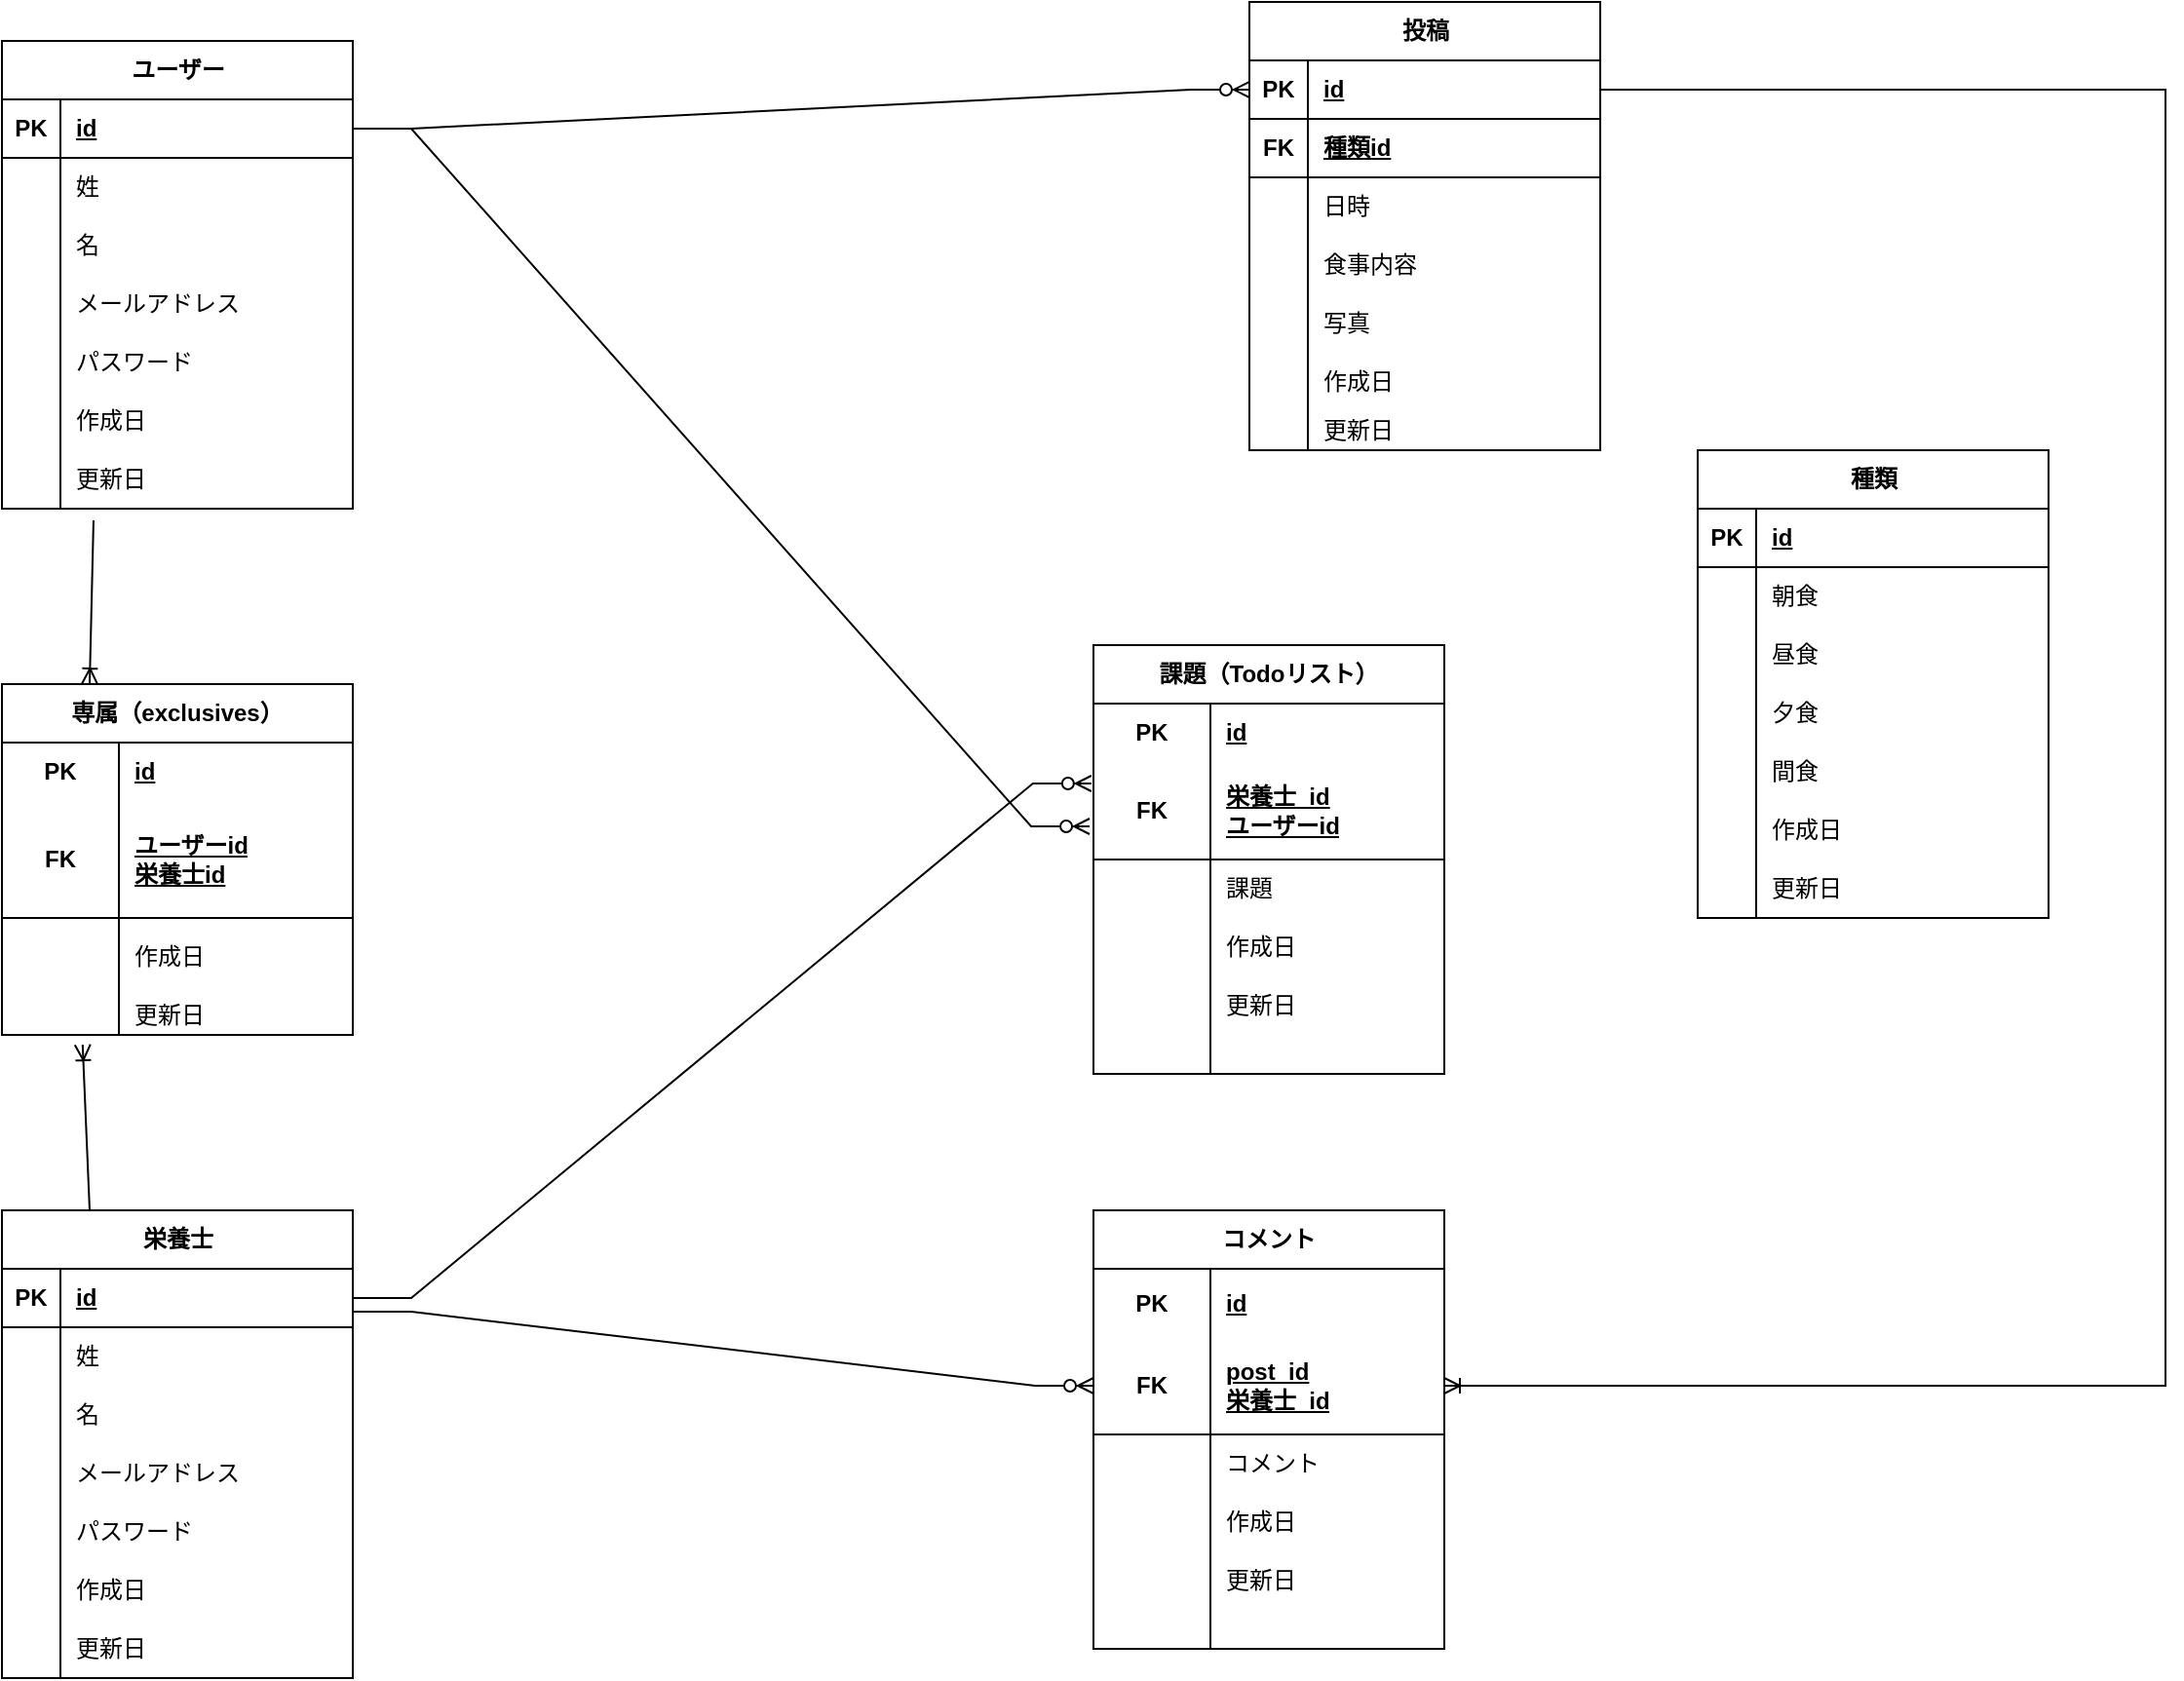 <mxfile version="22.1.16" type="github" pages="6">
  <diagram name="Page-1" id="03018318-947c-dd8e-b7a3-06fadd420f32">
    <mxGraphModel dx="1993" dy="662" grid="1" gridSize="10" guides="1" tooltips="1" connect="1" arrows="1" fold="1" page="1" pageScale="1" pageWidth="1100" pageHeight="850" background="none" math="0" shadow="0">
      <root>
        <mxCell id="0" />
        <mxCell id="1" parent="0" />
        <mxCell id="7FymyZqYQRA0W6Gg-ok5-44" value="" style="edgeStyle=entityRelationEdgeStyle;fontSize=12;html=1;endArrow=ERzeroToMany;endFill=1;rounded=0;exitX=1;exitY=0.5;exitDx=0;exitDy=0;entryX=0;entryY=0.5;entryDx=0;entryDy=0;" edge="1" parent="1" source="7FymyZqYQRA0W6Gg-ok5-49" target="7FymyZqYQRA0W6Gg-ok5-88">
          <mxGeometry width="100" height="100" relative="1" as="geometry">
            <mxPoint x="452.94" y="80.32" as="sourcePoint" />
            <mxPoint x="580" y="80" as="targetPoint" />
            <Array as="points">
              <mxPoint x="512.94" y="90" />
            </Array>
          </mxGeometry>
        </mxCell>
        <mxCell id="7FymyZqYQRA0W6Gg-ok5-48" value="ユーザー" style="shape=table;startSize=30;container=1;collapsible=1;childLayout=tableLayout;fixedRows=1;rowLines=0;fontStyle=1;align=center;resizeLast=1;html=1;" vertex="1" parent="1">
          <mxGeometry x="-10" y="60" width="180" height="240" as="geometry" />
        </mxCell>
        <mxCell id="7FymyZqYQRA0W6Gg-ok5-49" value="" style="shape=tableRow;horizontal=0;startSize=0;swimlaneHead=0;swimlaneBody=0;fillColor=none;collapsible=0;dropTarget=0;points=[[0,0.5],[1,0.5]];portConstraint=eastwest;top=0;left=0;right=0;bottom=1;" vertex="1" parent="7FymyZqYQRA0W6Gg-ok5-48">
          <mxGeometry y="30" width="180" height="30" as="geometry" />
        </mxCell>
        <mxCell id="7FymyZqYQRA0W6Gg-ok5-50" value="PK" style="shape=partialRectangle;connectable=0;fillColor=none;top=0;left=0;bottom=0;right=0;fontStyle=1;overflow=hidden;whiteSpace=wrap;html=1;" vertex="1" parent="7FymyZqYQRA0W6Gg-ok5-49">
          <mxGeometry width="30" height="30" as="geometry">
            <mxRectangle width="30" height="30" as="alternateBounds" />
          </mxGeometry>
        </mxCell>
        <mxCell id="7FymyZqYQRA0W6Gg-ok5-51" value="id" style="shape=partialRectangle;connectable=0;fillColor=none;top=0;left=0;bottom=0;right=0;align=left;spacingLeft=6;fontStyle=5;overflow=hidden;whiteSpace=wrap;html=1;" vertex="1" parent="7FymyZqYQRA0W6Gg-ok5-49">
          <mxGeometry x="30" width="150" height="30" as="geometry">
            <mxRectangle width="150" height="30" as="alternateBounds" />
          </mxGeometry>
        </mxCell>
        <mxCell id="7FymyZqYQRA0W6Gg-ok5-52" value="" style="shape=tableRow;horizontal=0;startSize=0;swimlaneHead=0;swimlaneBody=0;fillColor=none;collapsible=0;dropTarget=0;points=[[0,0.5],[1,0.5]];portConstraint=eastwest;top=0;left=0;right=0;bottom=0;" vertex="1" parent="7FymyZqYQRA0W6Gg-ok5-48">
          <mxGeometry y="60" width="180" height="30" as="geometry" />
        </mxCell>
        <mxCell id="7FymyZqYQRA0W6Gg-ok5-53" value="" style="shape=partialRectangle;connectable=0;fillColor=none;top=0;left=0;bottom=0;right=0;editable=1;overflow=hidden;whiteSpace=wrap;html=1;" vertex="1" parent="7FymyZqYQRA0W6Gg-ok5-52">
          <mxGeometry width="30" height="30" as="geometry">
            <mxRectangle width="30" height="30" as="alternateBounds" />
          </mxGeometry>
        </mxCell>
        <mxCell id="7FymyZqYQRA0W6Gg-ok5-54" value="姓" style="shape=partialRectangle;connectable=0;fillColor=none;top=0;left=0;bottom=0;right=0;align=left;spacingLeft=6;overflow=hidden;whiteSpace=wrap;html=1;" vertex="1" parent="7FymyZqYQRA0W6Gg-ok5-52">
          <mxGeometry x="30" width="150" height="30" as="geometry">
            <mxRectangle width="150" height="30" as="alternateBounds" />
          </mxGeometry>
        </mxCell>
        <mxCell id="7FymyZqYQRA0W6Gg-ok5-55" value="" style="shape=tableRow;horizontal=0;startSize=0;swimlaneHead=0;swimlaneBody=0;fillColor=none;collapsible=0;dropTarget=0;points=[[0,0.5],[1,0.5]];portConstraint=eastwest;top=0;left=0;right=0;bottom=0;" vertex="1" parent="7FymyZqYQRA0W6Gg-ok5-48">
          <mxGeometry y="90" width="180" height="30" as="geometry" />
        </mxCell>
        <mxCell id="7FymyZqYQRA0W6Gg-ok5-56" value="" style="shape=partialRectangle;connectable=0;fillColor=none;top=0;left=0;bottom=0;right=0;editable=1;overflow=hidden;whiteSpace=wrap;html=1;" vertex="1" parent="7FymyZqYQRA0W6Gg-ok5-55">
          <mxGeometry width="30" height="30" as="geometry">
            <mxRectangle width="30" height="30" as="alternateBounds" />
          </mxGeometry>
        </mxCell>
        <mxCell id="7FymyZqYQRA0W6Gg-ok5-57" value="名" style="shape=partialRectangle;connectable=0;fillColor=none;top=0;left=0;bottom=0;right=0;align=left;spacingLeft=6;overflow=hidden;whiteSpace=wrap;html=1;" vertex="1" parent="7FymyZqYQRA0W6Gg-ok5-55">
          <mxGeometry x="30" width="150" height="30" as="geometry">
            <mxRectangle width="150" height="30" as="alternateBounds" />
          </mxGeometry>
        </mxCell>
        <mxCell id="7FymyZqYQRA0W6Gg-ok5-58" value="" style="shape=tableRow;horizontal=0;startSize=0;swimlaneHead=0;swimlaneBody=0;fillColor=none;collapsible=0;dropTarget=0;points=[[0,0.5],[1,0.5]];portConstraint=eastwest;top=0;left=0;right=0;bottom=0;" vertex="1" parent="7FymyZqYQRA0W6Gg-ok5-48">
          <mxGeometry y="120" width="180" height="30" as="geometry" />
        </mxCell>
        <mxCell id="7FymyZqYQRA0W6Gg-ok5-59" value="" style="shape=partialRectangle;connectable=0;fillColor=none;top=0;left=0;bottom=0;right=0;editable=1;overflow=hidden;whiteSpace=wrap;html=1;" vertex="1" parent="7FymyZqYQRA0W6Gg-ok5-58">
          <mxGeometry width="30" height="30" as="geometry">
            <mxRectangle width="30" height="30" as="alternateBounds" />
          </mxGeometry>
        </mxCell>
        <mxCell id="7FymyZqYQRA0W6Gg-ok5-60" value="メールアドレス" style="shape=partialRectangle;connectable=0;fillColor=none;top=0;left=0;bottom=0;right=0;align=left;spacingLeft=6;overflow=hidden;whiteSpace=wrap;html=1;" vertex="1" parent="7FymyZqYQRA0W6Gg-ok5-58">
          <mxGeometry x="30" width="150" height="30" as="geometry">
            <mxRectangle width="150" height="30" as="alternateBounds" />
          </mxGeometry>
        </mxCell>
        <mxCell id="7FymyZqYQRA0W6Gg-ok5-159" value="" style="shape=tableRow;horizontal=0;startSize=0;swimlaneHead=0;swimlaneBody=0;fillColor=none;collapsible=0;dropTarget=0;points=[[0,0.5],[1,0.5]];portConstraint=eastwest;top=0;left=0;right=0;bottom=0;" vertex="1" parent="7FymyZqYQRA0W6Gg-ok5-48">
          <mxGeometry y="150" width="180" height="30" as="geometry" />
        </mxCell>
        <mxCell id="7FymyZqYQRA0W6Gg-ok5-160" value="" style="shape=partialRectangle;connectable=0;fillColor=none;top=0;left=0;bottom=0;right=0;editable=1;overflow=hidden;whiteSpace=wrap;html=1;" vertex="1" parent="7FymyZqYQRA0W6Gg-ok5-159">
          <mxGeometry width="30" height="30" as="geometry">
            <mxRectangle width="30" height="30" as="alternateBounds" />
          </mxGeometry>
        </mxCell>
        <mxCell id="7FymyZqYQRA0W6Gg-ok5-161" value="パスワード" style="shape=partialRectangle;connectable=0;fillColor=none;top=0;left=0;bottom=0;right=0;align=left;spacingLeft=6;overflow=hidden;whiteSpace=wrap;html=1;" vertex="1" parent="7FymyZqYQRA0W6Gg-ok5-159">
          <mxGeometry x="30" width="150" height="30" as="geometry">
            <mxRectangle width="150" height="30" as="alternateBounds" />
          </mxGeometry>
        </mxCell>
        <mxCell id="7FymyZqYQRA0W6Gg-ok5-162" value="" style="shape=tableRow;horizontal=0;startSize=0;swimlaneHead=0;swimlaneBody=0;fillColor=none;collapsible=0;dropTarget=0;points=[[0,0.5],[1,0.5]];portConstraint=eastwest;top=0;left=0;right=0;bottom=0;" vertex="1" parent="7FymyZqYQRA0W6Gg-ok5-48">
          <mxGeometry y="180" width="180" height="30" as="geometry" />
        </mxCell>
        <mxCell id="7FymyZqYQRA0W6Gg-ok5-163" value="" style="shape=partialRectangle;connectable=0;fillColor=none;top=0;left=0;bottom=0;right=0;editable=1;overflow=hidden;whiteSpace=wrap;html=1;" vertex="1" parent="7FymyZqYQRA0W6Gg-ok5-162">
          <mxGeometry width="30" height="30" as="geometry">
            <mxRectangle width="30" height="30" as="alternateBounds" />
          </mxGeometry>
        </mxCell>
        <mxCell id="7FymyZqYQRA0W6Gg-ok5-164" value="作成日" style="shape=partialRectangle;connectable=0;fillColor=none;top=0;left=0;bottom=0;right=0;align=left;spacingLeft=6;overflow=hidden;whiteSpace=wrap;html=1;" vertex="1" parent="7FymyZqYQRA0W6Gg-ok5-162">
          <mxGeometry x="30" width="150" height="30" as="geometry">
            <mxRectangle width="150" height="30" as="alternateBounds" />
          </mxGeometry>
        </mxCell>
        <mxCell id="7FymyZqYQRA0W6Gg-ok5-166" value="" style="shape=tableRow;horizontal=0;startSize=0;swimlaneHead=0;swimlaneBody=0;fillColor=none;collapsible=0;dropTarget=0;points=[[0,0.5],[1,0.5]];portConstraint=eastwest;top=0;left=0;right=0;bottom=0;" vertex="1" parent="7FymyZqYQRA0W6Gg-ok5-48">
          <mxGeometry y="210" width="180" height="30" as="geometry" />
        </mxCell>
        <mxCell id="7FymyZqYQRA0W6Gg-ok5-167" value="" style="shape=partialRectangle;connectable=0;fillColor=none;top=0;left=0;bottom=0;right=0;editable=1;overflow=hidden;whiteSpace=wrap;html=1;" vertex="1" parent="7FymyZqYQRA0W6Gg-ok5-166">
          <mxGeometry width="30" height="30" as="geometry">
            <mxRectangle width="30" height="30" as="alternateBounds" />
          </mxGeometry>
        </mxCell>
        <mxCell id="7FymyZqYQRA0W6Gg-ok5-168" value="更新日" style="shape=partialRectangle;connectable=0;fillColor=none;top=0;left=0;bottom=0;right=0;align=left;spacingLeft=6;overflow=hidden;whiteSpace=wrap;html=1;" vertex="1" parent="7FymyZqYQRA0W6Gg-ok5-166">
          <mxGeometry x="30" width="150" height="30" as="geometry">
            <mxRectangle width="150" height="30" as="alternateBounds" />
          </mxGeometry>
        </mxCell>
        <mxCell id="7FymyZqYQRA0W6Gg-ok5-87" value="投稿" style="shape=table;startSize=30;container=1;collapsible=1;childLayout=tableLayout;fixedRows=1;rowLines=0;fontStyle=1;align=center;resizeLast=1;html=1;" vertex="1" parent="1">
          <mxGeometry x="630" y="40" width="180" height="230" as="geometry" />
        </mxCell>
        <mxCell id="7FymyZqYQRA0W6Gg-ok5-88" value="" style="shape=tableRow;horizontal=0;startSize=0;swimlaneHead=0;swimlaneBody=0;fillColor=none;collapsible=0;dropTarget=0;points=[[0,0.5],[1,0.5]];portConstraint=eastwest;top=0;left=0;right=0;bottom=1;" vertex="1" parent="7FymyZqYQRA0W6Gg-ok5-87">
          <mxGeometry y="30" width="180" height="30" as="geometry" />
        </mxCell>
        <mxCell id="7FymyZqYQRA0W6Gg-ok5-89" value="PK" style="shape=partialRectangle;connectable=0;fillColor=none;top=0;left=0;bottom=0;right=0;fontStyle=1;overflow=hidden;whiteSpace=wrap;html=1;" vertex="1" parent="7FymyZqYQRA0W6Gg-ok5-88">
          <mxGeometry width="30" height="30" as="geometry">
            <mxRectangle width="30" height="30" as="alternateBounds" />
          </mxGeometry>
        </mxCell>
        <mxCell id="7FymyZqYQRA0W6Gg-ok5-90" value="id" style="shape=partialRectangle;connectable=0;fillColor=none;top=0;left=0;bottom=0;right=0;align=left;spacingLeft=6;fontStyle=5;overflow=hidden;whiteSpace=wrap;html=1;" vertex="1" parent="7FymyZqYQRA0W6Gg-ok5-88">
          <mxGeometry x="30" width="150" height="30" as="geometry">
            <mxRectangle width="150" height="30" as="alternateBounds" />
          </mxGeometry>
        </mxCell>
        <mxCell id="7FymyZqYQRA0W6Gg-ok5-326" style="shape=tableRow;horizontal=0;startSize=0;swimlaneHead=0;swimlaneBody=0;fillColor=none;collapsible=0;dropTarget=0;points=[[0,0.5],[1,0.5]];portConstraint=eastwest;top=0;left=0;right=0;bottom=1;" vertex="1" parent="7FymyZqYQRA0W6Gg-ok5-87">
          <mxGeometry y="60" width="180" height="30" as="geometry" />
        </mxCell>
        <mxCell id="7FymyZqYQRA0W6Gg-ok5-327" value="FK" style="shape=partialRectangle;connectable=0;fillColor=none;top=0;left=0;bottom=0;right=0;fontStyle=1;overflow=hidden;whiteSpace=wrap;html=1;" vertex="1" parent="7FymyZqYQRA0W6Gg-ok5-326">
          <mxGeometry width="30" height="30" as="geometry">
            <mxRectangle width="30" height="30" as="alternateBounds" />
          </mxGeometry>
        </mxCell>
        <mxCell id="7FymyZqYQRA0W6Gg-ok5-328" value="種類id" style="shape=partialRectangle;connectable=0;fillColor=none;top=0;left=0;bottom=0;right=0;align=left;spacingLeft=6;fontStyle=5;overflow=hidden;whiteSpace=wrap;html=1;" vertex="1" parent="7FymyZqYQRA0W6Gg-ok5-326">
          <mxGeometry x="30" width="150" height="30" as="geometry">
            <mxRectangle width="150" height="30" as="alternateBounds" />
          </mxGeometry>
        </mxCell>
        <mxCell id="7FymyZqYQRA0W6Gg-ok5-91" value="" style="shape=tableRow;horizontal=0;startSize=0;swimlaneHead=0;swimlaneBody=0;fillColor=none;collapsible=0;dropTarget=0;points=[[0,0.5],[1,0.5]];portConstraint=eastwest;top=0;left=0;right=0;bottom=0;" vertex="1" parent="7FymyZqYQRA0W6Gg-ok5-87">
          <mxGeometry y="90" width="180" height="30" as="geometry" />
        </mxCell>
        <mxCell id="7FymyZqYQRA0W6Gg-ok5-92" value="" style="shape=partialRectangle;connectable=0;fillColor=none;top=0;left=0;bottom=0;right=0;editable=1;overflow=hidden;whiteSpace=wrap;html=1;" vertex="1" parent="7FymyZqYQRA0W6Gg-ok5-91">
          <mxGeometry width="30" height="30" as="geometry">
            <mxRectangle width="30" height="30" as="alternateBounds" />
          </mxGeometry>
        </mxCell>
        <mxCell id="7FymyZqYQRA0W6Gg-ok5-93" value="日時" style="shape=partialRectangle;connectable=0;fillColor=none;top=0;left=0;bottom=0;right=0;align=left;spacingLeft=6;overflow=hidden;whiteSpace=wrap;html=1;" vertex="1" parent="7FymyZqYQRA0W6Gg-ok5-91">
          <mxGeometry x="30" width="150" height="30" as="geometry">
            <mxRectangle width="150" height="30" as="alternateBounds" />
          </mxGeometry>
        </mxCell>
        <mxCell id="7FymyZqYQRA0W6Gg-ok5-150" value="" style="shape=tableRow;horizontal=0;startSize=0;swimlaneHead=0;swimlaneBody=0;fillColor=none;collapsible=0;dropTarget=0;points=[[0,0.5],[1,0.5]];portConstraint=eastwest;top=0;left=0;right=0;bottom=0;" vertex="1" parent="7FymyZqYQRA0W6Gg-ok5-87">
          <mxGeometry y="120" width="180" height="30" as="geometry" />
        </mxCell>
        <mxCell id="7FymyZqYQRA0W6Gg-ok5-151" value="" style="shape=partialRectangle;connectable=0;fillColor=none;top=0;left=0;bottom=0;right=0;editable=1;overflow=hidden;whiteSpace=wrap;html=1;" vertex="1" parent="7FymyZqYQRA0W6Gg-ok5-150">
          <mxGeometry width="30" height="30" as="geometry">
            <mxRectangle width="30" height="30" as="alternateBounds" />
          </mxGeometry>
        </mxCell>
        <mxCell id="7FymyZqYQRA0W6Gg-ok5-152" value="食事内容" style="shape=partialRectangle;connectable=0;fillColor=none;top=0;left=0;bottom=0;right=0;align=left;spacingLeft=6;overflow=hidden;whiteSpace=wrap;html=1;" vertex="1" parent="7FymyZqYQRA0W6Gg-ok5-150">
          <mxGeometry x="30" width="150" height="30" as="geometry">
            <mxRectangle width="150" height="30" as="alternateBounds" />
          </mxGeometry>
        </mxCell>
        <mxCell id="7FymyZqYQRA0W6Gg-ok5-153" value="" style="shape=tableRow;horizontal=0;startSize=0;swimlaneHead=0;swimlaneBody=0;fillColor=none;collapsible=0;dropTarget=0;points=[[0,0.5],[1,0.5]];portConstraint=eastwest;top=0;left=0;right=0;bottom=0;" vertex="1" parent="7FymyZqYQRA0W6Gg-ok5-87">
          <mxGeometry y="150" width="180" height="30" as="geometry" />
        </mxCell>
        <mxCell id="7FymyZqYQRA0W6Gg-ok5-154" value="" style="shape=partialRectangle;connectable=0;fillColor=none;top=0;left=0;bottom=0;right=0;editable=1;overflow=hidden;whiteSpace=wrap;html=1;" vertex="1" parent="7FymyZqYQRA0W6Gg-ok5-153">
          <mxGeometry width="30" height="30" as="geometry">
            <mxRectangle width="30" height="30" as="alternateBounds" />
          </mxGeometry>
        </mxCell>
        <mxCell id="7FymyZqYQRA0W6Gg-ok5-155" value="写真" style="shape=partialRectangle;connectable=0;fillColor=none;top=0;left=0;bottom=0;right=0;align=left;spacingLeft=6;overflow=hidden;whiteSpace=wrap;html=1;" vertex="1" parent="7FymyZqYQRA0W6Gg-ok5-153">
          <mxGeometry x="30" width="150" height="30" as="geometry">
            <mxRectangle width="150" height="30" as="alternateBounds" />
          </mxGeometry>
        </mxCell>
        <mxCell id="7FymyZqYQRA0W6Gg-ok5-156" value="" style="shape=tableRow;horizontal=0;startSize=0;swimlaneHead=0;swimlaneBody=0;fillColor=none;collapsible=0;dropTarget=0;points=[[0,0.5],[1,0.5]];portConstraint=eastwest;top=0;left=0;right=0;bottom=0;" vertex="1" parent="7FymyZqYQRA0W6Gg-ok5-87">
          <mxGeometry y="180" width="180" height="30" as="geometry" />
        </mxCell>
        <mxCell id="7FymyZqYQRA0W6Gg-ok5-157" value="" style="shape=partialRectangle;connectable=0;fillColor=none;top=0;left=0;bottom=0;right=0;editable=1;overflow=hidden;whiteSpace=wrap;html=1;" vertex="1" parent="7FymyZqYQRA0W6Gg-ok5-156">
          <mxGeometry width="30" height="30" as="geometry">
            <mxRectangle width="30" height="30" as="alternateBounds" />
          </mxGeometry>
        </mxCell>
        <mxCell id="7FymyZqYQRA0W6Gg-ok5-158" value="作成日" style="shape=partialRectangle;connectable=0;fillColor=none;top=0;left=0;bottom=0;right=0;align=left;spacingLeft=6;overflow=hidden;whiteSpace=wrap;html=1;" vertex="1" parent="7FymyZqYQRA0W6Gg-ok5-156">
          <mxGeometry x="30" width="150" height="30" as="geometry">
            <mxRectangle width="150" height="30" as="alternateBounds" />
          </mxGeometry>
        </mxCell>
        <mxCell id="7FymyZqYQRA0W6Gg-ok5-248" value="" style="shape=tableRow;horizontal=0;startSize=0;swimlaneHead=0;swimlaneBody=0;fillColor=none;collapsible=0;dropTarget=0;points=[[0,0.5],[1,0.5]];portConstraint=eastwest;top=0;left=0;right=0;bottom=0;" vertex="1" parent="7FymyZqYQRA0W6Gg-ok5-87">
          <mxGeometry y="210" width="180" height="20" as="geometry" />
        </mxCell>
        <mxCell id="7FymyZqYQRA0W6Gg-ok5-249" value="" style="shape=partialRectangle;connectable=0;fillColor=none;top=0;left=0;bottom=0;right=0;editable=1;overflow=hidden;whiteSpace=wrap;html=1;" vertex="1" parent="7FymyZqYQRA0W6Gg-ok5-248">
          <mxGeometry width="30" height="20" as="geometry">
            <mxRectangle width="30" height="20" as="alternateBounds" />
          </mxGeometry>
        </mxCell>
        <mxCell id="7FymyZqYQRA0W6Gg-ok5-250" value="更新日" style="shape=partialRectangle;connectable=0;fillColor=none;top=0;left=0;bottom=0;right=0;align=left;spacingLeft=6;overflow=hidden;whiteSpace=wrap;html=1;" vertex="1" parent="7FymyZqYQRA0W6Gg-ok5-248">
          <mxGeometry x="30" width="150" height="20" as="geometry">
            <mxRectangle width="150" height="20" as="alternateBounds" />
          </mxGeometry>
        </mxCell>
        <mxCell id="7FymyZqYQRA0W6Gg-ok5-170" value="栄養士" style="shape=table;startSize=30;container=1;collapsible=1;childLayout=tableLayout;fixedRows=1;rowLines=0;fontStyle=1;align=center;resizeLast=1;html=1;" vertex="1" parent="1">
          <mxGeometry x="-10" y="660" width="180" height="240" as="geometry" />
        </mxCell>
        <mxCell id="7FymyZqYQRA0W6Gg-ok5-171" value="" style="shape=tableRow;horizontal=0;startSize=0;swimlaneHead=0;swimlaneBody=0;fillColor=none;collapsible=0;dropTarget=0;points=[[0,0.5],[1,0.5]];portConstraint=eastwest;top=0;left=0;right=0;bottom=1;" vertex="1" parent="7FymyZqYQRA0W6Gg-ok5-170">
          <mxGeometry y="30" width="180" height="30" as="geometry" />
        </mxCell>
        <mxCell id="7FymyZqYQRA0W6Gg-ok5-172" value="PK" style="shape=partialRectangle;connectable=0;fillColor=none;top=0;left=0;bottom=0;right=0;fontStyle=1;overflow=hidden;whiteSpace=wrap;html=1;" vertex="1" parent="7FymyZqYQRA0W6Gg-ok5-171">
          <mxGeometry width="30" height="30" as="geometry">
            <mxRectangle width="30" height="30" as="alternateBounds" />
          </mxGeometry>
        </mxCell>
        <mxCell id="7FymyZqYQRA0W6Gg-ok5-173" value="id" style="shape=partialRectangle;connectable=0;fillColor=none;top=0;left=0;bottom=0;right=0;align=left;spacingLeft=6;fontStyle=5;overflow=hidden;whiteSpace=wrap;html=1;" vertex="1" parent="7FymyZqYQRA0W6Gg-ok5-171">
          <mxGeometry x="30" width="150" height="30" as="geometry">
            <mxRectangle width="150" height="30" as="alternateBounds" />
          </mxGeometry>
        </mxCell>
        <mxCell id="7FymyZqYQRA0W6Gg-ok5-174" value="" style="shape=tableRow;horizontal=0;startSize=0;swimlaneHead=0;swimlaneBody=0;fillColor=none;collapsible=0;dropTarget=0;points=[[0,0.5],[1,0.5]];portConstraint=eastwest;top=0;left=0;right=0;bottom=0;" vertex="1" parent="7FymyZqYQRA0W6Gg-ok5-170">
          <mxGeometry y="60" width="180" height="30" as="geometry" />
        </mxCell>
        <mxCell id="7FymyZqYQRA0W6Gg-ok5-175" value="" style="shape=partialRectangle;connectable=0;fillColor=none;top=0;left=0;bottom=0;right=0;editable=1;overflow=hidden;whiteSpace=wrap;html=1;" vertex="1" parent="7FymyZqYQRA0W6Gg-ok5-174">
          <mxGeometry width="30" height="30" as="geometry">
            <mxRectangle width="30" height="30" as="alternateBounds" />
          </mxGeometry>
        </mxCell>
        <mxCell id="7FymyZqYQRA0W6Gg-ok5-176" value="姓" style="shape=partialRectangle;connectable=0;fillColor=none;top=0;left=0;bottom=0;right=0;align=left;spacingLeft=6;overflow=hidden;whiteSpace=wrap;html=1;" vertex="1" parent="7FymyZqYQRA0W6Gg-ok5-174">
          <mxGeometry x="30" width="150" height="30" as="geometry">
            <mxRectangle width="150" height="30" as="alternateBounds" />
          </mxGeometry>
        </mxCell>
        <mxCell id="7FymyZqYQRA0W6Gg-ok5-177" value="" style="shape=tableRow;horizontal=0;startSize=0;swimlaneHead=0;swimlaneBody=0;fillColor=none;collapsible=0;dropTarget=0;points=[[0,0.5],[1,0.5]];portConstraint=eastwest;top=0;left=0;right=0;bottom=0;" vertex="1" parent="7FymyZqYQRA0W6Gg-ok5-170">
          <mxGeometry y="90" width="180" height="30" as="geometry" />
        </mxCell>
        <mxCell id="7FymyZqYQRA0W6Gg-ok5-178" value="" style="shape=partialRectangle;connectable=0;fillColor=none;top=0;left=0;bottom=0;right=0;editable=1;overflow=hidden;whiteSpace=wrap;html=1;" vertex="1" parent="7FymyZqYQRA0W6Gg-ok5-177">
          <mxGeometry width="30" height="30" as="geometry">
            <mxRectangle width="30" height="30" as="alternateBounds" />
          </mxGeometry>
        </mxCell>
        <mxCell id="7FymyZqYQRA0W6Gg-ok5-179" value="名" style="shape=partialRectangle;connectable=0;fillColor=none;top=0;left=0;bottom=0;right=0;align=left;spacingLeft=6;overflow=hidden;whiteSpace=wrap;html=1;" vertex="1" parent="7FymyZqYQRA0W6Gg-ok5-177">
          <mxGeometry x="30" width="150" height="30" as="geometry">
            <mxRectangle width="150" height="30" as="alternateBounds" />
          </mxGeometry>
        </mxCell>
        <mxCell id="7FymyZqYQRA0W6Gg-ok5-180" value="" style="shape=tableRow;horizontal=0;startSize=0;swimlaneHead=0;swimlaneBody=0;fillColor=none;collapsible=0;dropTarget=0;points=[[0,0.5],[1,0.5]];portConstraint=eastwest;top=0;left=0;right=0;bottom=0;" vertex="1" parent="7FymyZqYQRA0W6Gg-ok5-170">
          <mxGeometry y="120" width="180" height="30" as="geometry" />
        </mxCell>
        <mxCell id="7FymyZqYQRA0W6Gg-ok5-181" value="" style="shape=partialRectangle;connectable=0;fillColor=none;top=0;left=0;bottom=0;right=0;editable=1;overflow=hidden;whiteSpace=wrap;html=1;" vertex="1" parent="7FymyZqYQRA0W6Gg-ok5-180">
          <mxGeometry width="30" height="30" as="geometry">
            <mxRectangle width="30" height="30" as="alternateBounds" />
          </mxGeometry>
        </mxCell>
        <mxCell id="7FymyZqYQRA0W6Gg-ok5-182" value="メールアドレス" style="shape=partialRectangle;connectable=0;fillColor=none;top=0;left=0;bottom=0;right=0;align=left;spacingLeft=6;overflow=hidden;whiteSpace=wrap;html=1;" vertex="1" parent="7FymyZqYQRA0W6Gg-ok5-180">
          <mxGeometry x="30" width="150" height="30" as="geometry">
            <mxRectangle width="150" height="30" as="alternateBounds" />
          </mxGeometry>
        </mxCell>
        <mxCell id="7FymyZqYQRA0W6Gg-ok5-183" value="" style="shape=tableRow;horizontal=0;startSize=0;swimlaneHead=0;swimlaneBody=0;fillColor=none;collapsible=0;dropTarget=0;points=[[0,0.5],[1,0.5]];portConstraint=eastwest;top=0;left=0;right=0;bottom=0;" vertex="1" parent="7FymyZqYQRA0W6Gg-ok5-170">
          <mxGeometry y="150" width="180" height="30" as="geometry" />
        </mxCell>
        <mxCell id="7FymyZqYQRA0W6Gg-ok5-184" value="" style="shape=partialRectangle;connectable=0;fillColor=none;top=0;left=0;bottom=0;right=0;editable=1;overflow=hidden;whiteSpace=wrap;html=1;" vertex="1" parent="7FymyZqYQRA0W6Gg-ok5-183">
          <mxGeometry width="30" height="30" as="geometry">
            <mxRectangle width="30" height="30" as="alternateBounds" />
          </mxGeometry>
        </mxCell>
        <mxCell id="7FymyZqYQRA0W6Gg-ok5-185" value="パスワード" style="shape=partialRectangle;connectable=0;fillColor=none;top=0;left=0;bottom=0;right=0;align=left;spacingLeft=6;overflow=hidden;whiteSpace=wrap;html=1;" vertex="1" parent="7FymyZqYQRA0W6Gg-ok5-183">
          <mxGeometry x="30" width="150" height="30" as="geometry">
            <mxRectangle width="150" height="30" as="alternateBounds" />
          </mxGeometry>
        </mxCell>
        <mxCell id="7FymyZqYQRA0W6Gg-ok5-186" value="" style="shape=tableRow;horizontal=0;startSize=0;swimlaneHead=0;swimlaneBody=0;fillColor=none;collapsible=0;dropTarget=0;points=[[0,0.5],[1,0.5]];portConstraint=eastwest;top=0;left=0;right=0;bottom=0;" vertex="1" parent="7FymyZqYQRA0W6Gg-ok5-170">
          <mxGeometry y="180" width="180" height="30" as="geometry" />
        </mxCell>
        <mxCell id="7FymyZqYQRA0W6Gg-ok5-187" value="" style="shape=partialRectangle;connectable=0;fillColor=none;top=0;left=0;bottom=0;right=0;editable=1;overflow=hidden;whiteSpace=wrap;html=1;" vertex="1" parent="7FymyZqYQRA0W6Gg-ok5-186">
          <mxGeometry width="30" height="30" as="geometry">
            <mxRectangle width="30" height="30" as="alternateBounds" />
          </mxGeometry>
        </mxCell>
        <mxCell id="7FymyZqYQRA0W6Gg-ok5-188" value="作成日" style="shape=partialRectangle;connectable=0;fillColor=none;top=0;left=0;bottom=0;right=0;align=left;spacingLeft=6;overflow=hidden;whiteSpace=wrap;html=1;" vertex="1" parent="7FymyZqYQRA0W6Gg-ok5-186">
          <mxGeometry x="30" width="150" height="30" as="geometry">
            <mxRectangle width="150" height="30" as="alternateBounds" />
          </mxGeometry>
        </mxCell>
        <mxCell id="7FymyZqYQRA0W6Gg-ok5-189" value="" style="shape=tableRow;horizontal=0;startSize=0;swimlaneHead=0;swimlaneBody=0;fillColor=none;collapsible=0;dropTarget=0;points=[[0,0.5],[1,0.5]];portConstraint=eastwest;top=0;left=0;right=0;bottom=0;" vertex="1" parent="7FymyZqYQRA0W6Gg-ok5-170">
          <mxGeometry y="210" width="180" height="30" as="geometry" />
        </mxCell>
        <mxCell id="7FymyZqYQRA0W6Gg-ok5-190" value="" style="shape=partialRectangle;connectable=0;fillColor=none;top=0;left=0;bottom=0;right=0;editable=1;overflow=hidden;whiteSpace=wrap;html=1;" vertex="1" parent="7FymyZqYQRA0W6Gg-ok5-189">
          <mxGeometry width="30" height="30" as="geometry">
            <mxRectangle width="30" height="30" as="alternateBounds" />
          </mxGeometry>
        </mxCell>
        <mxCell id="7FymyZqYQRA0W6Gg-ok5-191" value="更新日" style="shape=partialRectangle;connectable=0;fillColor=none;top=0;left=0;bottom=0;right=0;align=left;spacingLeft=6;overflow=hidden;whiteSpace=wrap;html=1;" vertex="1" parent="7FymyZqYQRA0W6Gg-ok5-189">
          <mxGeometry x="30" width="150" height="30" as="geometry">
            <mxRectangle width="150" height="30" as="alternateBounds" />
          </mxGeometry>
        </mxCell>
        <mxCell id="7FymyZqYQRA0W6Gg-ok5-196" value="" style="fontSize=12;html=1;endArrow=ERoneToMany;rounded=0;labelBackgroundColor=default;strokeColor=default;align=center;verticalAlign=middle;fontFamily=Helvetica;fontColor=default;shape=connector;exitX=0.25;exitY=0;exitDx=0;exitDy=0;entryX=0.23;entryY=1.25;entryDx=0;entryDy=0;entryPerimeter=0;" edge="1" parent="1" source="7FymyZqYQRA0W6Gg-ok5-170" target="7FymyZqYQRA0W6Gg-ok5-286">
          <mxGeometry width="100" height="100" relative="1" as="geometry">
            <mxPoint x="40" y="620" as="sourcePoint" />
            <mxPoint x="40" y="580" as="targetPoint" />
          </mxGeometry>
        </mxCell>
        <mxCell id="7FymyZqYQRA0W6Gg-ok5-199" value="" style="edgeStyle=entityRelationEdgeStyle;fontSize=12;html=1;endArrow=ERzeroToMany;endFill=1;rounded=0;exitX=1;exitY=0.5;exitDx=0;exitDy=0;entryX=-0.006;entryY=0.22;entryDx=0;entryDy=0;entryPerimeter=0;" edge="1" parent="1" source="7FymyZqYQRA0W6Gg-ok5-171" target="7FymyZqYQRA0W6Gg-ok5-215">
          <mxGeometry width="100" height="100" relative="1" as="geometry">
            <mxPoint x="170" y="430" as="sourcePoint" />
            <mxPoint x="700" y="450" as="targetPoint" />
            <Array as="points">
              <mxPoint x="512.94" y="415" />
              <mxPoint x="700" y="410" />
              <mxPoint x="690" y="450" />
            </Array>
          </mxGeometry>
        </mxCell>
        <mxCell id="7FymyZqYQRA0W6Gg-ok5-200" value="" style="edgeStyle=entityRelationEdgeStyle;fontSize=12;html=1;endArrow=ERzeroToMany;endFill=1;rounded=0;entryX=0;entryY=0.5;entryDx=0;entryDy=0;exitX=1;exitY=0.733;exitDx=0;exitDy=0;exitPerimeter=0;" edge="1" parent="1" source="7FymyZqYQRA0W6Gg-ok5-171" target="7FymyZqYQRA0W6Gg-ok5-258">
          <mxGeometry width="100" height="100" relative="1" as="geometry">
            <mxPoint x="180" y="700" as="sourcePoint" />
            <mxPoint x="726.62" y="802.66" as="targetPoint" />
            <Array as="points">
              <mxPoint x="524.56" y="812.66" />
              <mxPoint x="710" y="740" />
              <mxPoint x="710" y="730" />
            </Array>
          </mxGeometry>
        </mxCell>
        <mxCell id="7FymyZqYQRA0W6Gg-ok5-211" value="課題（Todoリスト）" style="shape=table;startSize=30;container=1;collapsible=1;childLayout=tableLayout;fixedRows=1;rowLines=0;fontStyle=1;align=center;resizeLast=1;html=1;whiteSpace=wrap;fontFamily=Helvetica;fontSize=12;fontColor=default;" vertex="1" parent="1">
          <mxGeometry x="550" y="370" width="180" height="220" as="geometry" />
        </mxCell>
        <mxCell id="7FymyZqYQRA0W6Gg-ok5-212" value="" style="shape=tableRow;horizontal=0;startSize=0;swimlaneHead=0;swimlaneBody=0;fillColor=none;collapsible=0;dropTarget=0;points=[[0,0.5],[1,0.5]];portConstraint=eastwest;top=0;left=0;right=0;bottom=0;html=1;fontFamily=Helvetica;fontSize=12;fontColor=default;" vertex="1" parent="7FymyZqYQRA0W6Gg-ok5-211">
          <mxGeometry y="30" width="180" height="30" as="geometry" />
        </mxCell>
        <mxCell id="7FymyZqYQRA0W6Gg-ok5-213" value="PK" style="shape=partialRectangle;connectable=0;fillColor=none;top=0;left=0;bottom=0;right=0;fontStyle=1;overflow=hidden;html=1;whiteSpace=wrap;fontFamily=Helvetica;fontSize=12;fontColor=default;" vertex="1" parent="7FymyZqYQRA0W6Gg-ok5-212">
          <mxGeometry width="60" height="30" as="geometry">
            <mxRectangle width="60" height="30" as="alternateBounds" />
          </mxGeometry>
        </mxCell>
        <mxCell id="7FymyZqYQRA0W6Gg-ok5-214" value="id" style="shape=partialRectangle;connectable=0;fillColor=none;top=0;left=0;bottom=0;right=0;align=left;spacingLeft=6;fontStyle=5;overflow=hidden;html=1;whiteSpace=wrap;fontFamily=Helvetica;fontSize=12;fontColor=default;" vertex="1" parent="7FymyZqYQRA0W6Gg-ok5-212">
          <mxGeometry x="60" width="120" height="30" as="geometry">
            <mxRectangle width="120" height="30" as="alternateBounds" />
          </mxGeometry>
        </mxCell>
        <mxCell id="7FymyZqYQRA0W6Gg-ok5-215" value="" style="shape=tableRow;horizontal=0;startSize=0;swimlaneHead=0;swimlaneBody=0;fillColor=none;collapsible=0;dropTarget=0;points=[[0,0.5],[1,0.5]];portConstraint=eastwest;top=0;left=0;right=0;bottom=1;html=1;fontFamily=Helvetica;fontSize=12;fontColor=default;" vertex="1" parent="7FymyZqYQRA0W6Gg-ok5-211">
          <mxGeometry y="60" width="180" height="50" as="geometry" />
        </mxCell>
        <mxCell id="7FymyZqYQRA0W6Gg-ok5-216" value="FK" style="shape=partialRectangle;connectable=0;fillColor=none;top=0;left=0;bottom=0;right=0;fontStyle=1;overflow=hidden;html=1;whiteSpace=wrap;fontFamily=Helvetica;fontSize=12;fontColor=default;" vertex="1" parent="7FymyZqYQRA0W6Gg-ok5-215">
          <mxGeometry width="60" height="50" as="geometry">
            <mxRectangle width="60" height="50" as="alternateBounds" />
          </mxGeometry>
        </mxCell>
        <mxCell id="7FymyZqYQRA0W6Gg-ok5-217" value="栄養士_id&lt;br&gt;ユーザーid" style="shape=partialRectangle;connectable=0;fillColor=none;top=0;left=0;bottom=0;right=0;align=left;spacingLeft=6;fontStyle=5;overflow=hidden;html=1;whiteSpace=wrap;fontFamily=Helvetica;fontSize=12;fontColor=default;" vertex="1" parent="7FymyZqYQRA0W6Gg-ok5-215">
          <mxGeometry x="60" width="120" height="50" as="geometry">
            <mxRectangle width="120" height="50" as="alternateBounds" />
          </mxGeometry>
        </mxCell>
        <mxCell id="7FymyZqYQRA0W6Gg-ok5-218" value="" style="shape=tableRow;horizontal=0;startSize=0;swimlaneHead=0;swimlaneBody=0;fillColor=none;collapsible=0;dropTarget=0;points=[[0,0.5],[1,0.5]];portConstraint=eastwest;top=0;left=0;right=0;bottom=0;html=1;fontFamily=Helvetica;fontSize=12;fontColor=default;" vertex="1" parent="7FymyZqYQRA0W6Gg-ok5-211">
          <mxGeometry y="110" width="180" height="30" as="geometry" />
        </mxCell>
        <mxCell id="7FymyZqYQRA0W6Gg-ok5-219" value="" style="shape=partialRectangle;connectable=0;fillColor=none;top=0;left=0;bottom=0;right=0;editable=1;overflow=hidden;html=1;whiteSpace=wrap;fontFamily=Helvetica;fontSize=12;fontColor=default;" vertex="1" parent="7FymyZqYQRA0W6Gg-ok5-218">
          <mxGeometry width="60" height="30" as="geometry">
            <mxRectangle width="60" height="30" as="alternateBounds" />
          </mxGeometry>
        </mxCell>
        <mxCell id="7FymyZqYQRA0W6Gg-ok5-220" value="課題" style="shape=partialRectangle;connectable=0;fillColor=none;top=0;left=0;bottom=0;right=0;align=left;spacingLeft=6;overflow=hidden;html=1;whiteSpace=wrap;fontFamily=Helvetica;fontSize=12;fontColor=default;" vertex="1" parent="7FymyZqYQRA0W6Gg-ok5-218">
          <mxGeometry x="60" width="120" height="30" as="geometry">
            <mxRectangle width="120" height="30" as="alternateBounds" />
          </mxGeometry>
        </mxCell>
        <mxCell id="7FymyZqYQRA0W6Gg-ok5-221" value="" style="shape=tableRow;horizontal=0;startSize=0;swimlaneHead=0;swimlaneBody=0;fillColor=none;collapsible=0;dropTarget=0;points=[[0,0.5],[1,0.5]];portConstraint=eastwest;top=0;left=0;right=0;bottom=0;html=1;fontFamily=Helvetica;fontSize=12;fontColor=default;" vertex="1" parent="7FymyZqYQRA0W6Gg-ok5-211">
          <mxGeometry y="140" width="180" height="30" as="geometry" />
        </mxCell>
        <mxCell id="7FymyZqYQRA0W6Gg-ok5-222" value="" style="shape=partialRectangle;connectable=0;fillColor=none;top=0;left=0;bottom=0;right=0;editable=1;overflow=hidden;html=1;whiteSpace=wrap;fontFamily=Helvetica;fontSize=12;fontColor=default;" vertex="1" parent="7FymyZqYQRA0W6Gg-ok5-221">
          <mxGeometry width="60" height="30" as="geometry">
            <mxRectangle width="60" height="30" as="alternateBounds" />
          </mxGeometry>
        </mxCell>
        <mxCell id="7FymyZqYQRA0W6Gg-ok5-223" value="作成日" style="shape=partialRectangle;connectable=0;fillColor=none;top=0;left=0;bottom=0;right=0;align=left;spacingLeft=6;overflow=hidden;html=1;whiteSpace=wrap;fontFamily=Helvetica;fontSize=12;fontColor=default;" vertex="1" parent="7FymyZqYQRA0W6Gg-ok5-221">
          <mxGeometry x="60" width="120" height="30" as="geometry">
            <mxRectangle width="120" height="30" as="alternateBounds" />
          </mxGeometry>
        </mxCell>
        <mxCell id="7FymyZqYQRA0W6Gg-ok5-239" value="" style="shape=tableRow;horizontal=0;startSize=0;swimlaneHead=0;swimlaneBody=0;fillColor=none;collapsible=0;dropTarget=0;points=[[0,0.5],[1,0.5]];portConstraint=eastwest;top=0;left=0;right=0;bottom=0;html=1;fontFamily=Helvetica;fontSize=12;fontColor=default;" vertex="1" parent="7FymyZqYQRA0W6Gg-ok5-211">
          <mxGeometry y="170" width="180" height="30" as="geometry" />
        </mxCell>
        <mxCell id="7FymyZqYQRA0W6Gg-ok5-240" value="" style="shape=partialRectangle;connectable=0;fillColor=none;top=0;left=0;bottom=0;right=0;editable=1;overflow=hidden;html=1;whiteSpace=wrap;fontFamily=Helvetica;fontSize=12;fontColor=default;" vertex="1" parent="7FymyZqYQRA0W6Gg-ok5-239">
          <mxGeometry width="60" height="30" as="geometry">
            <mxRectangle width="60" height="30" as="alternateBounds" />
          </mxGeometry>
        </mxCell>
        <mxCell id="7FymyZqYQRA0W6Gg-ok5-241" value="更新日" style="shape=partialRectangle;connectable=0;fillColor=none;top=0;left=0;bottom=0;right=0;align=left;spacingLeft=6;overflow=hidden;html=1;whiteSpace=wrap;fontFamily=Helvetica;fontSize=12;fontColor=default;" vertex="1" parent="7FymyZqYQRA0W6Gg-ok5-239">
          <mxGeometry x="60" width="120" height="30" as="geometry">
            <mxRectangle width="120" height="30" as="alternateBounds" />
          </mxGeometry>
        </mxCell>
        <mxCell id="7FymyZqYQRA0W6Gg-ok5-242" value="" style="shape=tableRow;horizontal=0;startSize=0;swimlaneHead=0;swimlaneBody=0;fillColor=none;collapsible=0;dropTarget=0;points=[[0,0.5],[1,0.5]];portConstraint=eastwest;top=0;left=0;right=0;bottom=1;html=1;fontFamily=Helvetica;fontSize=12;fontColor=default;" vertex="1" parent="7FymyZqYQRA0W6Gg-ok5-211">
          <mxGeometry y="200" width="180" height="20" as="geometry" />
        </mxCell>
        <mxCell id="7FymyZqYQRA0W6Gg-ok5-243" value="" style="shape=partialRectangle;connectable=0;fillColor=none;top=0;left=0;bottom=0;right=0;fontStyle=1;overflow=hidden;html=1;whiteSpace=wrap;fontFamily=Helvetica;fontSize=12;fontColor=default;" vertex="1" parent="7FymyZqYQRA0W6Gg-ok5-242">
          <mxGeometry width="60" height="20" as="geometry">
            <mxRectangle width="60" height="20" as="alternateBounds" />
          </mxGeometry>
        </mxCell>
        <mxCell id="7FymyZqYQRA0W6Gg-ok5-244" value="" style="shape=partialRectangle;connectable=0;fillColor=none;top=0;left=0;bottom=0;right=0;align=left;spacingLeft=6;fontStyle=5;overflow=hidden;html=1;whiteSpace=wrap;fontFamily=Helvetica;fontSize=12;fontColor=default;" vertex="1" parent="7FymyZqYQRA0W6Gg-ok5-242">
          <mxGeometry x="60" width="120" height="20" as="geometry">
            <mxRectangle width="120" height="20" as="alternateBounds" />
          </mxGeometry>
        </mxCell>
        <mxCell id="7FymyZqYQRA0W6Gg-ok5-254" value="コメント" style="shape=table;startSize=30;container=1;collapsible=1;childLayout=tableLayout;fixedRows=1;rowLines=0;fontStyle=1;align=center;resizeLast=1;html=1;whiteSpace=wrap;fontFamily=Helvetica;fontSize=12;fontColor=default;" vertex="1" parent="1">
          <mxGeometry x="550" y="660" width="180" height="225" as="geometry" />
        </mxCell>
        <mxCell id="7FymyZqYQRA0W6Gg-ok5-255" value="" style="shape=tableRow;horizontal=0;startSize=0;swimlaneHead=0;swimlaneBody=0;fillColor=none;collapsible=0;dropTarget=0;points=[[0,0.5],[1,0.5]];portConstraint=eastwest;top=0;left=0;right=0;bottom=0;html=1;fontFamily=Helvetica;fontSize=12;fontColor=default;" vertex="1" parent="7FymyZqYQRA0W6Gg-ok5-254">
          <mxGeometry y="30" width="180" height="35" as="geometry" />
        </mxCell>
        <mxCell id="7FymyZqYQRA0W6Gg-ok5-256" value="PK" style="shape=partialRectangle;connectable=0;fillColor=none;top=0;left=0;bottom=0;right=0;fontStyle=1;overflow=hidden;html=1;whiteSpace=wrap;fontFamily=Helvetica;fontSize=12;fontColor=default;" vertex="1" parent="7FymyZqYQRA0W6Gg-ok5-255">
          <mxGeometry width="60" height="35" as="geometry">
            <mxRectangle width="60" height="35" as="alternateBounds" />
          </mxGeometry>
        </mxCell>
        <mxCell id="7FymyZqYQRA0W6Gg-ok5-257" value="id" style="shape=partialRectangle;connectable=0;fillColor=none;top=0;left=0;bottom=0;right=0;align=left;spacingLeft=6;fontStyle=5;overflow=hidden;html=1;whiteSpace=wrap;fontFamily=Helvetica;fontSize=12;fontColor=default;" vertex="1" parent="7FymyZqYQRA0W6Gg-ok5-255">
          <mxGeometry x="60" width="120" height="35" as="geometry">
            <mxRectangle width="120" height="35" as="alternateBounds" />
          </mxGeometry>
        </mxCell>
        <mxCell id="7FymyZqYQRA0W6Gg-ok5-258" value="" style="shape=tableRow;horizontal=0;startSize=0;swimlaneHead=0;swimlaneBody=0;fillColor=none;collapsible=0;dropTarget=0;points=[[0,0.5],[1,0.5]];portConstraint=eastwest;top=0;left=0;right=0;bottom=1;html=1;fontFamily=Helvetica;fontSize=12;fontColor=default;" vertex="1" parent="7FymyZqYQRA0W6Gg-ok5-254">
          <mxGeometry y="65" width="180" height="50" as="geometry" />
        </mxCell>
        <mxCell id="7FymyZqYQRA0W6Gg-ok5-259" value="FK" style="shape=partialRectangle;connectable=0;fillColor=none;top=0;left=0;bottom=0;right=0;fontStyle=1;overflow=hidden;html=1;whiteSpace=wrap;fontFamily=Helvetica;fontSize=12;fontColor=default;" vertex="1" parent="7FymyZqYQRA0W6Gg-ok5-258">
          <mxGeometry width="60" height="50" as="geometry">
            <mxRectangle width="60" height="50" as="alternateBounds" />
          </mxGeometry>
        </mxCell>
        <mxCell id="7FymyZqYQRA0W6Gg-ok5-260" value="post_id&lt;br&gt;栄養士_id&lt;br&gt;" style="shape=partialRectangle;connectable=0;fillColor=none;top=0;left=0;bottom=0;right=0;align=left;spacingLeft=6;fontStyle=5;overflow=hidden;html=1;whiteSpace=wrap;fontFamily=Helvetica;fontSize=12;fontColor=default;" vertex="1" parent="7FymyZqYQRA0W6Gg-ok5-258">
          <mxGeometry x="60" width="120" height="50" as="geometry">
            <mxRectangle width="120" height="50" as="alternateBounds" />
          </mxGeometry>
        </mxCell>
        <mxCell id="7FymyZqYQRA0W6Gg-ok5-261" value="" style="shape=tableRow;horizontal=0;startSize=0;swimlaneHead=0;swimlaneBody=0;fillColor=none;collapsible=0;dropTarget=0;points=[[0,0.5],[1,0.5]];portConstraint=eastwest;top=0;left=0;right=0;bottom=0;html=1;fontFamily=Helvetica;fontSize=12;fontColor=default;" vertex="1" parent="7FymyZqYQRA0W6Gg-ok5-254">
          <mxGeometry y="115" width="180" height="30" as="geometry" />
        </mxCell>
        <mxCell id="7FymyZqYQRA0W6Gg-ok5-262" value="" style="shape=partialRectangle;connectable=0;fillColor=none;top=0;left=0;bottom=0;right=0;editable=1;overflow=hidden;html=1;whiteSpace=wrap;fontFamily=Helvetica;fontSize=12;fontColor=default;" vertex="1" parent="7FymyZqYQRA0W6Gg-ok5-261">
          <mxGeometry width="60" height="30" as="geometry">
            <mxRectangle width="60" height="30" as="alternateBounds" />
          </mxGeometry>
        </mxCell>
        <mxCell id="7FymyZqYQRA0W6Gg-ok5-263" value="コメント" style="shape=partialRectangle;connectable=0;fillColor=none;top=0;left=0;bottom=0;right=0;align=left;spacingLeft=6;overflow=hidden;html=1;whiteSpace=wrap;fontFamily=Helvetica;fontSize=12;fontColor=default;" vertex="1" parent="7FymyZqYQRA0W6Gg-ok5-261">
          <mxGeometry x="60" width="120" height="30" as="geometry">
            <mxRectangle width="120" height="30" as="alternateBounds" />
          </mxGeometry>
        </mxCell>
        <mxCell id="7FymyZqYQRA0W6Gg-ok5-264" value="" style="shape=tableRow;horizontal=0;startSize=0;swimlaneHead=0;swimlaneBody=0;fillColor=none;collapsible=0;dropTarget=0;points=[[0,0.5],[1,0.5]];portConstraint=eastwest;top=0;left=0;right=0;bottom=0;html=1;fontFamily=Helvetica;fontSize=12;fontColor=default;" vertex="1" parent="7FymyZqYQRA0W6Gg-ok5-254">
          <mxGeometry y="145" width="180" height="30" as="geometry" />
        </mxCell>
        <mxCell id="7FymyZqYQRA0W6Gg-ok5-265" value="" style="shape=partialRectangle;connectable=0;fillColor=none;top=0;left=0;bottom=0;right=0;editable=1;overflow=hidden;html=1;whiteSpace=wrap;fontFamily=Helvetica;fontSize=12;fontColor=default;" vertex="1" parent="7FymyZqYQRA0W6Gg-ok5-264">
          <mxGeometry width="60" height="30" as="geometry">
            <mxRectangle width="60" height="30" as="alternateBounds" />
          </mxGeometry>
        </mxCell>
        <mxCell id="7FymyZqYQRA0W6Gg-ok5-266" value="作成日" style="shape=partialRectangle;connectable=0;fillColor=none;top=0;left=0;bottom=0;right=0;align=left;spacingLeft=6;overflow=hidden;html=1;whiteSpace=wrap;fontFamily=Helvetica;fontSize=12;fontColor=default;" vertex="1" parent="7FymyZqYQRA0W6Gg-ok5-264">
          <mxGeometry x="60" width="120" height="30" as="geometry">
            <mxRectangle width="120" height="30" as="alternateBounds" />
          </mxGeometry>
        </mxCell>
        <mxCell id="7FymyZqYQRA0W6Gg-ok5-267" value="" style="shape=tableRow;horizontal=0;startSize=0;swimlaneHead=0;swimlaneBody=0;fillColor=none;collapsible=0;dropTarget=0;points=[[0,0.5],[1,0.5]];portConstraint=eastwest;top=0;left=0;right=0;bottom=0;html=1;fontFamily=Helvetica;fontSize=12;fontColor=default;" vertex="1" parent="7FymyZqYQRA0W6Gg-ok5-254">
          <mxGeometry y="175" width="180" height="30" as="geometry" />
        </mxCell>
        <mxCell id="7FymyZqYQRA0W6Gg-ok5-268" value="" style="shape=partialRectangle;connectable=0;fillColor=none;top=0;left=0;bottom=0;right=0;editable=1;overflow=hidden;html=1;whiteSpace=wrap;fontFamily=Helvetica;fontSize=12;fontColor=default;" vertex="1" parent="7FymyZqYQRA0W6Gg-ok5-267">
          <mxGeometry width="60" height="30" as="geometry">
            <mxRectangle width="60" height="30" as="alternateBounds" />
          </mxGeometry>
        </mxCell>
        <mxCell id="7FymyZqYQRA0W6Gg-ok5-269" value="更新日" style="shape=partialRectangle;connectable=0;fillColor=none;top=0;left=0;bottom=0;right=0;align=left;spacingLeft=6;overflow=hidden;html=1;whiteSpace=wrap;fontFamily=Helvetica;fontSize=12;fontColor=default;" vertex="1" parent="7FymyZqYQRA0W6Gg-ok5-267">
          <mxGeometry x="60" width="120" height="30" as="geometry">
            <mxRectangle width="120" height="30" as="alternateBounds" />
          </mxGeometry>
        </mxCell>
        <mxCell id="7FymyZqYQRA0W6Gg-ok5-270" value="" style="shape=tableRow;horizontal=0;startSize=0;swimlaneHead=0;swimlaneBody=0;fillColor=none;collapsible=0;dropTarget=0;points=[[0,0.5],[1,0.5]];portConstraint=eastwest;top=0;left=0;right=0;bottom=1;html=1;fontFamily=Helvetica;fontSize=12;fontColor=default;" vertex="1" parent="7FymyZqYQRA0W6Gg-ok5-254">
          <mxGeometry y="205" width="180" height="20" as="geometry" />
        </mxCell>
        <mxCell id="7FymyZqYQRA0W6Gg-ok5-271" value="" style="shape=partialRectangle;connectable=0;fillColor=none;top=0;left=0;bottom=0;right=0;fontStyle=1;overflow=hidden;html=1;whiteSpace=wrap;fontFamily=Helvetica;fontSize=12;fontColor=default;" vertex="1" parent="7FymyZqYQRA0W6Gg-ok5-270">
          <mxGeometry width="60" height="20" as="geometry">
            <mxRectangle width="60" height="20" as="alternateBounds" />
          </mxGeometry>
        </mxCell>
        <mxCell id="7FymyZqYQRA0W6Gg-ok5-272" value="" style="shape=partialRectangle;connectable=0;fillColor=none;top=0;left=0;bottom=0;right=0;align=left;spacingLeft=6;fontStyle=5;overflow=hidden;html=1;whiteSpace=wrap;fontFamily=Helvetica;fontSize=12;fontColor=default;" vertex="1" parent="7FymyZqYQRA0W6Gg-ok5-270">
          <mxGeometry x="60" width="120" height="20" as="geometry">
            <mxRectangle width="120" height="20" as="alternateBounds" />
          </mxGeometry>
        </mxCell>
        <mxCell id="7FymyZqYQRA0W6Gg-ok5-274" value="" style="edgeStyle=elbowEdgeStyle;fontSize=12;html=1;endArrow=ERoneToMany;rounded=0;labelBackgroundColor=default;strokeColor=default;align=center;verticalAlign=middle;fontFamily=Helvetica;fontColor=default;shape=connector;exitX=1;exitY=0.5;exitDx=0;exitDy=0;entryX=1;entryY=0.5;entryDx=0;entryDy=0;" edge="1" parent="1" source="7FymyZqYQRA0W6Gg-ok5-88" target="7FymyZqYQRA0W6Gg-ok5-258">
          <mxGeometry width="100" height="100" relative="1" as="geometry">
            <mxPoint x="820" y="240" as="sourcePoint" />
            <mxPoint x="890" y="760" as="targetPoint" />
            <Array as="points">
              <mxPoint x="1100" y="410" />
              <mxPoint x="960" y="390" />
              <mxPoint x="930" y="710" />
            </Array>
          </mxGeometry>
        </mxCell>
        <mxCell id="7FymyZqYQRA0W6Gg-ok5-275" value="" style="edgeStyle=entityRelationEdgeStyle;fontSize=12;html=1;endArrow=ERzeroToMany;endFill=1;rounded=0;exitX=1;exitY=0.5;exitDx=0;exitDy=0;entryX=-0.011;entryY=0.66;entryDx=0;entryDy=0;entryPerimeter=0;" edge="1" parent="1" source="7FymyZqYQRA0W6Gg-ok5-49" target="7FymyZqYQRA0W6Gg-ok5-215">
          <mxGeometry width="100" height="100" relative="1" as="geometry">
            <mxPoint x="170" y="460" as="sourcePoint" />
            <mxPoint x="700" y="470" as="targetPoint" />
            <Array as="points">
              <mxPoint x="170" y="120" />
              <mxPoint x="190" y="130" />
              <mxPoint x="170" y="120" />
              <mxPoint x="512.94" y="170" />
              <mxPoint x="700" y="165" />
            </Array>
          </mxGeometry>
        </mxCell>
        <mxCell id="7FymyZqYQRA0W6Gg-ok5-289" value="" style="fontSize=12;html=1;endArrow=ERoneToMany;rounded=0;labelBackgroundColor=default;strokeColor=default;align=center;verticalAlign=middle;fontFamily=Helvetica;fontColor=default;shape=connector;exitX=0.261;exitY=1.2;exitDx=0;exitDy=0;exitPerimeter=0;entryX=0.25;entryY=0;entryDx=0;entryDy=0;" edge="1" parent="1" source="7FymyZqYQRA0W6Gg-ok5-166" target="7FymyZqYQRA0W6Gg-ok5-276">
          <mxGeometry width="100" height="100" relative="1" as="geometry">
            <mxPoint x="38" y="304" as="sourcePoint" />
            <mxPoint x="35" y="390" as="targetPoint" />
          </mxGeometry>
        </mxCell>
        <mxCell id="7FymyZqYQRA0W6Gg-ok5-276" value="専属（exclusives）" style="shape=table;startSize=30;container=1;collapsible=1;childLayout=tableLayout;fixedRows=1;rowLines=0;fontStyle=1;align=center;resizeLast=1;html=1;whiteSpace=wrap;fontFamily=Helvetica;fontSize=12;fontColor=default;" vertex="1" parent="1">
          <mxGeometry x="-10" y="390" width="180" height="180" as="geometry" />
        </mxCell>
        <mxCell id="7FymyZqYQRA0W6Gg-ok5-277" value="" style="shape=tableRow;horizontal=0;startSize=0;swimlaneHead=0;swimlaneBody=0;fillColor=none;collapsible=0;dropTarget=0;points=[[0,0.5],[1,0.5]];portConstraint=eastwest;top=0;left=0;right=0;bottom=0;html=1;fontFamily=Helvetica;fontSize=12;fontColor=default;" vertex="1" parent="7FymyZqYQRA0W6Gg-ok5-276">
          <mxGeometry y="30" width="180" height="30" as="geometry" />
        </mxCell>
        <mxCell id="7FymyZqYQRA0W6Gg-ok5-278" value="PK" style="shape=partialRectangle;connectable=0;fillColor=none;top=0;left=0;bottom=0;right=0;fontStyle=1;overflow=hidden;html=1;whiteSpace=wrap;fontFamily=Helvetica;fontSize=12;fontColor=default;" vertex="1" parent="7FymyZqYQRA0W6Gg-ok5-277">
          <mxGeometry width="60" height="30" as="geometry">
            <mxRectangle width="60" height="30" as="alternateBounds" />
          </mxGeometry>
        </mxCell>
        <mxCell id="7FymyZqYQRA0W6Gg-ok5-279" value="id" style="shape=partialRectangle;connectable=0;fillColor=none;top=0;left=0;bottom=0;right=0;align=left;spacingLeft=6;fontStyle=5;overflow=hidden;html=1;whiteSpace=wrap;fontFamily=Helvetica;fontSize=12;fontColor=default;" vertex="1" parent="7FymyZqYQRA0W6Gg-ok5-277">
          <mxGeometry x="60" width="120" height="30" as="geometry">
            <mxRectangle width="120" height="30" as="alternateBounds" />
          </mxGeometry>
        </mxCell>
        <mxCell id="7FymyZqYQRA0W6Gg-ok5-280" value="" style="shape=tableRow;horizontal=0;startSize=0;swimlaneHead=0;swimlaneBody=0;fillColor=none;collapsible=0;dropTarget=0;points=[[0,0.5],[1,0.5]];portConstraint=eastwest;top=0;left=0;right=0;bottom=1;html=1;fontFamily=Helvetica;fontSize=12;fontColor=default;" vertex="1" parent="7FymyZqYQRA0W6Gg-ok5-276">
          <mxGeometry y="60" width="180" height="60" as="geometry" />
        </mxCell>
        <mxCell id="7FymyZqYQRA0W6Gg-ok5-281" value="FK" style="shape=partialRectangle;connectable=0;fillColor=none;top=0;left=0;bottom=0;right=0;fontStyle=1;overflow=hidden;html=1;whiteSpace=wrap;fontFamily=Helvetica;fontSize=12;fontColor=default;" vertex="1" parent="7FymyZqYQRA0W6Gg-ok5-280">
          <mxGeometry width="60" height="60" as="geometry">
            <mxRectangle width="60" height="60" as="alternateBounds" />
          </mxGeometry>
        </mxCell>
        <mxCell id="7FymyZqYQRA0W6Gg-ok5-282" value="ユーザーid&lt;br&gt;栄養士id" style="shape=partialRectangle;connectable=0;fillColor=none;top=0;left=0;bottom=0;right=0;align=left;spacingLeft=6;fontStyle=5;overflow=hidden;html=1;whiteSpace=wrap;fontFamily=Helvetica;fontSize=12;fontColor=default;" vertex="1" parent="7FymyZqYQRA0W6Gg-ok5-280">
          <mxGeometry x="60" width="120" height="60" as="geometry">
            <mxRectangle width="120" height="60" as="alternateBounds" />
          </mxGeometry>
        </mxCell>
        <mxCell id="7FymyZqYQRA0W6Gg-ok5-283" value="" style="shape=tableRow;horizontal=0;startSize=0;swimlaneHead=0;swimlaneBody=0;fillColor=none;collapsible=0;dropTarget=0;points=[[0,0.5],[1,0.5]];portConstraint=eastwest;top=0;left=0;right=0;bottom=0;html=1;fontFamily=Helvetica;fontSize=12;fontColor=default;" vertex="1" parent="7FymyZqYQRA0W6Gg-ok5-276">
          <mxGeometry y="120" width="180" height="40" as="geometry" />
        </mxCell>
        <mxCell id="7FymyZqYQRA0W6Gg-ok5-284" value="" style="shape=partialRectangle;connectable=0;fillColor=none;top=0;left=0;bottom=0;right=0;editable=1;overflow=hidden;html=1;whiteSpace=wrap;fontFamily=Helvetica;fontSize=12;fontColor=default;" vertex="1" parent="7FymyZqYQRA0W6Gg-ok5-283">
          <mxGeometry width="60" height="40" as="geometry">
            <mxRectangle width="60" height="40" as="alternateBounds" />
          </mxGeometry>
        </mxCell>
        <mxCell id="7FymyZqYQRA0W6Gg-ok5-285" value="作成日" style="shape=partialRectangle;connectable=0;fillColor=none;top=0;left=0;bottom=0;right=0;align=left;spacingLeft=6;overflow=hidden;html=1;whiteSpace=wrap;fontFamily=Helvetica;fontSize=12;fontColor=default;" vertex="1" parent="7FymyZqYQRA0W6Gg-ok5-283">
          <mxGeometry x="60" width="120" height="40" as="geometry">
            <mxRectangle width="120" height="40" as="alternateBounds" />
          </mxGeometry>
        </mxCell>
        <mxCell id="7FymyZqYQRA0W6Gg-ok5-286" value="" style="shape=tableRow;horizontal=0;startSize=0;swimlaneHead=0;swimlaneBody=0;fillColor=none;collapsible=0;dropTarget=0;points=[[0,0.5],[1,0.5]];portConstraint=eastwest;top=0;left=0;right=0;bottom=0;html=1;fontFamily=Helvetica;fontSize=12;fontColor=default;" vertex="1" parent="7FymyZqYQRA0W6Gg-ok5-276">
          <mxGeometry y="160" width="180" height="20" as="geometry" />
        </mxCell>
        <mxCell id="7FymyZqYQRA0W6Gg-ok5-287" value="" style="shape=partialRectangle;connectable=0;fillColor=none;top=0;left=0;bottom=0;right=0;editable=1;overflow=hidden;html=1;whiteSpace=wrap;fontFamily=Helvetica;fontSize=12;fontColor=default;" vertex="1" parent="7FymyZqYQRA0W6Gg-ok5-286">
          <mxGeometry width="60" height="20" as="geometry">
            <mxRectangle width="60" height="20" as="alternateBounds" />
          </mxGeometry>
        </mxCell>
        <mxCell id="7FymyZqYQRA0W6Gg-ok5-288" value="更新日" style="shape=partialRectangle;connectable=0;fillColor=none;top=0;left=0;bottom=0;right=0;align=left;spacingLeft=6;overflow=hidden;html=1;whiteSpace=wrap;fontFamily=Helvetica;fontSize=12;fontColor=default;" vertex="1" parent="7FymyZqYQRA0W6Gg-ok5-286">
          <mxGeometry x="60" width="120" height="20" as="geometry">
            <mxRectangle width="120" height="20" as="alternateBounds" />
          </mxGeometry>
        </mxCell>
        <mxCell id="7FymyZqYQRA0W6Gg-ok5-291" value="種類" style="shape=table;startSize=30;container=1;collapsible=1;childLayout=tableLayout;fixedRows=1;rowLines=0;fontStyle=1;align=center;resizeLast=1;html=1;" vertex="1" parent="1">
          <mxGeometry x="860" y="270" width="180" height="240" as="geometry" />
        </mxCell>
        <mxCell id="7FymyZqYQRA0W6Gg-ok5-292" value="" style="shape=tableRow;horizontal=0;startSize=0;swimlaneHead=0;swimlaneBody=0;fillColor=none;collapsible=0;dropTarget=0;points=[[0,0.5],[1,0.5]];portConstraint=eastwest;top=0;left=0;right=0;bottom=1;" vertex="1" parent="7FymyZqYQRA0W6Gg-ok5-291">
          <mxGeometry y="30" width="180" height="30" as="geometry" />
        </mxCell>
        <mxCell id="7FymyZqYQRA0W6Gg-ok5-293" value="PK" style="shape=partialRectangle;connectable=0;fillColor=none;top=0;left=0;bottom=0;right=0;fontStyle=1;overflow=hidden;whiteSpace=wrap;html=1;" vertex="1" parent="7FymyZqYQRA0W6Gg-ok5-292">
          <mxGeometry width="30" height="30" as="geometry">
            <mxRectangle width="30" height="30" as="alternateBounds" />
          </mxGeometry>
        </mxCell>
        <mxCell id="7FymyZqYQRA0W6Gg-ok5-294" value="id" style="shape=partialRectangle;connectable=0;fillColor=none;top=0;left=0;bottom=0;right=0;align=left;spacingLeft=6;fontStyle=5;overflow=hidden;whiteSpace=wrap;html=1;" vertex="1" parent="7FymyZqYQRA0W6Gg-ok5-292">
          <mxGeometry x="30" width="150" height="30" as="geometry">
            <mxRectangle width="150" height="30" as="alternateBounds" />
          </mxGeometry>
        </mxCell>
        <mxCell id="7FymyZqYQRA0W6Gg-ok5-298" value="" style="shape=tableRow;horizontal=0;startSize=0;swimlaneHead=0;swimlaneBody=0;fillColor=none;collapsible=0;dropTarget=0;points=[[0,0.5],[1,0.5]];portConstraint=eastwest;top=0;left=0;right=0;bottom=0;" vertex="1" parent="7FymyZqYQRA0W6Gg-ok5-291">
          <mxGeometry y="60" width="180" height="30" as="geometry" />
        </mxCell>
        <mxCell id="7FymyZqYQRA0W6Gg-ok5-299" value="" style="shape=partialRectangle;connectable=0;fillColor=none;top=0;left=0;bottom=0;right=0;editable=1;overflow=hidden;whiteSpace=wrap;html=1;" vertex="1" parent="7FymyZqYQRA0W6Gg-ok5-298">
          <mxGeometry width="30" height="30" as="geometry">
            <mxRectangle width="30" height="30" as="alternateBounds" />
          </mxGeometry>
        </mxCell>
        <mxCell id="7FymyZqYQRA0W6Gg-ok5-300" value="朝食" style="shape=partialRectangle;connectable=0;fillColor=none;top=0;left=0;bottom=0;right=0;align=left;spacingLeft=6;overflow=hidden;whiteSpace=wrap;html=1;" vertex="1" parent="7FymyZqYQRA0W6Gg-ok5-298">
          <mxGeometry x="30" width="150" height="30" as="geometry">
            <mxRectangle width="150" height="30" as="alternateBounds" />
          </mxGeometry>
        </mxCell>
        <mxCell id="7FymyZqYQRA0W6Gg-ok5-301" value="" style="shape=tableRow;horizontal=0;startSize=0;swimlaneHead=0;swimlaneBody=0;fillColor=none;collapsible=0;dropTarget=0;points=[[0,0.5],[1,0.5]];portConstraint=eastwest;top=0;left=0;right=0;bottom=0;" vertex="1" parent="7FymyZqYQRA0W6Gg-ok5-291">
          <mxGeometry y="90" width="180" height="30" as="geometry" />
        </mxCell>
        <mxCell id="7FymyZqYQRA0W6Gg-ok5-302" value="" style="shape=partialRectangle;connectable=0;fillColor=none;top=0;left=0;bottom=0;right=0;editable=1;overflow=hidden;whiteSpace=wrap;html=1;" vertex="1" parent="7FymyZqYQRA0W6Gg-ok5-301">
          <mxGeometry width="30" height="30" as="geometry">
            <mxRectangle width="30" height="30" as="alternateBounds" />
          </mxGeometry>
        </mxCell>
        <mxCell id="7FymyZqYQRA0W6Gg-ok5-303" value="昼食" style="shape=partialRectangle;connectable=0;fillColor=none;top=0;left=0;bottom=0;right=0;align=left;spacingLeft=6;overflow=hidden;whiteSpace=wrap;html=1;" vertex="1" parent="7FymyZqYQRA0W6Gg-ok5-301">
          <mxGeometry x="30" width="150" height="30" as="geometry">
            <mxRectangle width="150" height="30" as="alternateBounds" />
          </mxGeometry>
        </mxCell>
        <mxCell id="7FymyZqYQRA0W6Gg-ok5-304" value="" style="shape=tableRow;horizontal=0;startSize=0;swimlaneHead=0;swimlaneBody=0;fillColor=none;collapsible=0;dropTarget=0;points=[[0,0.5],[1,0.5]];portConstraint=eastwest;top=0;left=0;right=0;bottom=0;" vertex="1" parent="7FymyZqYQRA0W6Gg-ok5-291">
          <mxGeometry y="120" width="180" height="30" as="geometry" />
        </mxCell>
        <mxCell id="7FymyZqYQRA0W6Gg-ok5-305" value="" style="shape=partialRectangle;connectable=0;fillColor=none;top=0;left=0;bottom=0;right=0;editable=1;overflow=hidden;whiteSpace=wrap;html=1;" vertex="1" parent="7FymyZqYQRA0W6Gg-ok5-304">
          <mxGeometry width="30" height="30" as="geometry">
            <mxRectangle width="30" height="30" as="alternateBounds" />
          </mxGeometry>
        </mxCell>
        <mxCell id="7FymyZqYQRA0W6Gg-ok5-306" value="夕食" style="shape=partialRectangle;connectable=0;fillColor=none;top=0;left=0;bottom=0;right=0;align=left;spacingLeft=6;overflow=hidden;whiteSpace=wrap;html=1;" vertex="1" parent="7FymyZqYQRA0W6Gg-ok5-304">
          <mxGeometry x="30" width="150" height="30" as="geometry">
            <mxRectangle width="150" height="30" as="alternateBounds" />
          </mxGeometry>
        </mxCell>
        <mxCell id="7FymyZqYQRA0W6Gg-ok5-310" value="" style="shape=tableRow;horizontal=0;startSize=0;swimlaneHead=0;swimlaneBody=0;fillColor=none;collapsible=0;dropTarget=0;points=[[0,0.5],[1,0.5]];portConstraint=eastwest;top=0;left=0;right=0;bottom=0;" vertex="1" parent="7FymyZqYQRA0W6Gg-ok5-291">
          <mxGeometry y="150" width="180" height="30" as="geometry" />
        </mxCell>
        <mxCell id="7FymyZqYQRA0W6Gg-ok5-311" value="" style="shape=partialRectangle;connectable=0;fillColor=none;top=0;left=0;bottom=0;right=0;editable=1;overflow=hidden;whiteSpace=wrap;html=1;" vertex="1" parent="7FymyZqYQRA0W6Gg-ok5-310">
          <mxGeometry width="30" height="30" as="geometry">
            <mxRectangle width="30" height="30" as="alternateBounds" />
          </mxGeometry>
        </mxCell>
        <mxCell id="7FymyZqYQRA0W6Gg-ok5-312" value="間食" style="shape=partialRectangle;connectable=0;fillColor=none;top=0;left=0;bottom=0;right=0;align=left;spacingLeft=6;overflow=hidden;whiteSpace=wrap;html=1;" vertex="1" parent="7FymyZqYQRA0W6Gg-ok5-310">
          <mxGeometry x="30" width="150" height="30" as="geometry">
            <mxRectangle width="150" height="30" as="alternateBounds" />
          </mxGeometry>
        </mxCell>
        <mxCell id="7FymyZqYQRA0W6Gg-ok5-313" value="" style="shape=tableRow;horizontal=0;startSize=0;swimlaneHead=0;swimlaneBody=0;fillColor=none;collapsible=0;dropTarget=0;points=[[0,0.5],[1,0.5]];portConstraint=eastwest;top=0;left=0;right=0;bottom=0;" vertex="1" parent="7FymyZqYQRA0W6Gg-ok5-291">
          <mxGeometry y="180" width="180" height="30" as="geometry" />
        </mxCell>
        <mxCell id="7FymyZqYQRA0W6Gg-ok5-314" value="" style="shape=partialRectangle;connectable=0;fillColor=none;top=0;left=0;bottom=0;right=0;editable=1;overflow=hidden;whiteSpace=wrap;html=1;" vertex="1" parent="7FymyZqYQRA0W6Gg-ok5-313">
          <mxGeometry width="30" height="30" as="geometry">
            <mxRectangle width="30" height="30" as="alternateBounds" />
          </mxGeometry>
        </mxCell>
        <mxCell id="7FymyZqYQRA0W6Gg-ok5-315" value="作成日" style="shape=partialRectangle;connectable=0;fillColor=none;top=0;left=0;bottom=0;right=0;align=left;spacingLeft=6;overflow=hidden;whiteSpace=wrap;html=1;" vertex="1" parent="7FymyZqYQRA0W6Gg-ok5-313">
          <mxGeometry x="30" width="150" height="30" as="geometry">
            <mxRectangle width="150" height="30" as="alternateBounds" />
          </mxGeometry>
        </mxCell>
        <mxCell id="7FymyZqYQRA0W6Gg-ok5-316" value="" style="shape=tableRow;horizontal=0;startSize=0;swimlaneHead=0;swimlaneBody=0;fillColor=none;collapsible=0;dropTarget=0;points=[[0,0.5],[1,0.5]];portConstraint=eastwest;top=0;left=0;right=0;bottom=0;" vertex="1" parent="7FymyZqYQRA0W6Gg-ok5-291">
          <mxGeometry y="210" width="180" height="30" as="geometry" />
        </mxCell>
        <mxCell id="7FymyZqYQRA0W6Gg-ok5-317" value="" style="shape=partialRectangle;connectable=0;fillColor=none;top=0;left=0;bottom=0;right=0;editable=1;overflow=hidden;whiteSpace=wrap;html=1;" vertex="1" parent="7FymyZqYQRA0W6Gg-ok5-316">
          <mxGeometry width="30" height="30" as="geometry">
            <mxRectangle width="30" height="30" as="alternateBounds" />
          </mxGeometry>
        </mxCell>
        <mxCell id="7FymyZqYQRA0W6Gg-ok5-318" value="更新日" style="shape=partialRectangle;connectable=0;fillColor=none;top=0;left=0;bottom=0;right=0;align=left;spacingLeft=6;overflow=hidden;whiteSpace=wrap;html=1;" vertex="1" parent="7FymyZqYQRA0W6Gg-ok5-316">
          <mxGeometry x="30" width="150" height="30" as="geometry">
            <mxRectangle width="150" height="30" as="alternateBounds" />
          </mxGeometry>
        </mxCell>
      </root>
    </mxGraphModel>
  </diagram>
  <diagram name="ログインページ（トップページ）" id="bBkOIr3fOXvzeNOrHkAh">
    <mxGraphModel dx="1714" dy="892" grid="1" gridSize="10" guides="1" tooltips="1" connect="1" arrows="1" fold="1" page="1" pageScale="1" pageWidth="1100" pageHeight="850" background="none" math="0" shadow="0">
      <root>
        <mxCell id="SLdYFlEGlpMUPTR5uZgC-0" />
        <mxCell id="SLdYFlEGlpMUPTR5uZgC-1" parent="SLdYFlEGlpMUPTR5uZgC-0" />
        <mxCell id="SLdYFlEGlpMUPTR5uZgC-2" value="" style="whiteSpace=wrap;html=1;rounded=0;shadow=0;labelBackgroundColor=none;strokeColor=#000000;strokeWidth=1;fillColor=none;fontFamily=Verdana;fontSize=12;fontColor=#000000;align=center;comic=1;" vertex="1" parent="SLdYFlEGlpMUPTR5uZgC-1">
          <mxGeometry x="10" y="34" width="1060" height="810" as="geometry" />
        </mxCell>
        <mxCell id="SLdYFlEGlpMUPTR5uZgC-3" value="LOGO" style="whiteSpace=wrap;html=1;rounded=0;shadow=0;labelBackgroundColor=none;strokeWidth=1;fontFamily=Verdana;fontSize=28;align=center;comic=1;" vertex="1" parent="SLdYFlEGlpMUPTR5uZgC-1">
          <mxGeometry x="40" y="60" width="190" height="50" as="geometry" />
        </mxCell>
        <mxCell id="SLdYFlEGlpMUPTR5uZgC-4" value="ホーム&lt;br&gt;" style="text;html=1;points=[];align=left;verticalAlign=top;spacingTop=-4;fontSize=14;fontFamily=Verdana" vertex="1" parent="SLdYFlEGlpMUPTR5uZgC-1">
          <mxGeometry x="700" y="70" width="60" height="20" as="geometry" />
        </mxCell>
        <mxCell id="SLdYFlEGlpMUPTR5uZgC-5" value="アバウト&lt;br&gt;" style="text;html=1;points=[];align=left;verticalAlign=top;spacingTop=-4;fontSize=14;fontFamily=Verdana" vertex="1" parent="SLdYFlEGlpMUPTR5uZgC-1">
          <mxGeometry x="780" y="70" width="60" height="20" as="geometry" />
        </mxCell>
        <mxCell id="SLdYFlEGlpMUPTR5uZgC-6" value="新規登録" style="text;html=1;points=[];align=left;verticalAlign=top;spacingTop=-4;fontSize=14;fontFamily=Verdana" vertex="1" parent="SLdYFlEGlpMUPTR5uZgC-1">
          <mxGeometry x="880" y="75" width="60" height="20" as="geometry" />
        </mxCell>
        <mxCell id="SLdYFlEGlpMUPTR5uZgC-7" value="ログイン&lt;br&gt;" style="text;html=1;points=[];align=left;verticalAlign=top;spacingTop=-4;fontSize=14;fontFamily=Verdana" vertex="1" parent="SLdYFlEGlpMUPTR5uZgC-1">
          <mxGeometry x="980" y="75" width="60" height="20" as="geometry" />
        </mxCell>
        <mxCell id="SLdYFlEGlpMUPTR5uZgC-8" value="" style="line;strokeWidth=1;html=1;rounded=0;shadow=0;labelBackgroundColor=none;fillColor=none;fontFamily=Verdana;fontSize=14;fontColor=#000000;align=center;comic=1;" vertex="1" parent="SLdYFlEGlpMUPTR5uZgC-1">
          <mxGeometry x="20" y="140" width="1060" height="10" as="geometry" />
        </mxCell>
        <mxCell id="SLdYFlEGlpMUPTR5uZgC-9" value="ゲストログイン（閲覧用）" style="rounded=0;whiteSpace=wrap;html=1;" vertex="1" parent="SLdYFlEGlpMUPTR5uZgC-1">
          <mxGeometry x="195" y="350" width="690" height="50" as="geometry" />
        </mxCell>
        <mxCell id="SLdYFlEGlpMUPTR5uZgC-10" value="ログイン" style="rounded=0;whiteSpace=wrap;html=1;" vertex="1" parent="SLdYFlEGlpMUPTR5uZgC-1">
          <mxGeometry x="195" y="440" width="690" height="50" as="geometry" />
        </mxCell>
        <mxCell id="SLdYFlEGlpMUPTR5uZgC-11" value="新規登録" style="rounded=0;whiteSpace=wrap;html=1;" vertex="1" parent="SLdYFlEGlpMUPTR5uZgC-1">
          <mxGeometry x="195" y="530" width="690" height="50" as="geometry" />
        </mxCell>
        <mxCell id="SLdYFlEGlpMUPTR5uZgC-12" value="食事指導　todoリスト" style="text;strokeColor=none;fillColor=none;html=1;fontSize=24;fontStyle=1;verticalAlign=middle;align=center;" vertex="1" parent="SLdYFlEGlpMUPTR5uZgC-1">
          <mxGeometry x="480" y="190" width="100" height="40" as="geometry" />
        </mxCell>
        <mxCell id="-x1Zo3L2Zo9wFWQvNc6J-0" style="edgeStyle=orthogonalEdgeStyle;rounded=0;orthogonalLoop=1;jettySize=auto;html=1;exitX=0.5;exitY=1;exitDx=0;exitDy=0;" edge="1" parent="SLdYFlEGlpMUPTR5uZgC-1" source="SLdYFlEGlpMUPTR5uZgC-2" target="SLdYFlEGlpMUPTR5uZgC-2">
          <mxGeometry relative="1" as="geometry" />
        </mxCell>
      </root>
    </mxGraphModel>
  </diagram>
  <diagram name="アバウト" id="Y3IOJfRVZ_6gOcHVrqxo">
    <mxGraphModel dx="1505" dy="891" grid="1" gridSize="10" guides="1" tooltips="1" connect="1" arrows="1" fold="1" page="1" pageScale="1" pageWidth="1100" pageHeight="850" background="none" math="0" shadow="0">
      <root>
        <mxCell id="Zx3RZFB_4RxtkHf1riJq-0" />
        <mxCell id="Zx3RZFB_4RxtkHf1riJq-1" parent="Zx3RZFB_4RxtkHf1riJq-0" />
        <mxCell id="Zx3RZFB_4RxtkHf1riJq-2" value="" style="whiteSpace=wrap;html=1;rounded=0;shadow=0;labelBackgroundColor=none;strokeColor=#000000;strokeWidth=1;fillColor=none;fontFamily=Verdana;fontSize=12;fontColor=#000000;align=center;comic=1;" vertex="1" parent="Zx3RZFB_4RxtkHf1riJq-1">
          <mxGeometry x="10" y="34" width="1060" height="810" as="geometry" />
        </mxCell>
        <mxCell id="Zx3RZFB_4RxtkHf1riJq-3" value="LOGO" style="whiteSpace=wrap;html=1;rounded=0;shadow=0;labelBackgroundColor=none;strokeWidth=1;fontFamily=Verdana;fontSize=28;align=center;comic=1;" vertex="1" parent="Zx3RZFB_4RxtkHf1riJq-1">
          <mxGeometry x="40" y="60" width="190" height="50" as="geometry" />
        </mxCell>
        <mxCell id="Zx3RZFB_4RxtkHf1riJq-4" value="ホーム&lt;br&gt;" style="text;html=1;points=[];align=left;verticalAlign=top;spacingTop=-4;fontSize=14;fontFamily=Verdana" vertex="1" parent="Zx3RZFB_4RxtkHf1riJq-1">
          <mxGeometry x="700" y="70" width="60" height="20" as="geometry" />
        </mxCell>
        <mxCell id="Zx3RZFB_4RxtkHf1riJq-5" value="アバウト&lt;br&gt;" style="text;html=1;points=[];align=left;verticalAlign=top;spacingTop=-4;fontSize=14;fontFamily=Verdana" vertex="1" parent="Zx3RZFB_4RxtkHf1riJq-1">
          <mxGeometry x="780" y="70" width="60" height="20" as="geometry" />
        </mxCell>
        <mxCell id="Zx3RZFB_4RxtkHf1riJq-6" value="新規登録" style="text;html=1;points=[];align=left;verticalAlign=top;spacingTop=-4;fontSize=14;fontFamily=Verdana" vertex="1" parent="Zx3RZFB_4RxtkHf1riJq-1">
          <mxGeometry x="880" y="75" width="60" height="20" as="geometry" />
        </mxCell>
        <mxCell id="Zx3RZFB_4RxtkHf1riJq-7" value="ログイン&lt;br&gt;" style="text;html=1;points=[];align=left;verticalAlign=top;spacingTop=-4;fontSize=14;fontFamily=Verdana" vertex="1" parent="Zx3RZFB_4RxtkHf1riJq-1">
          <mxGeometry x="980" y="75" width="60" height="20" as="geometry" />
        </mxCell>
        <mxCell id="Zx3RZFB_4RxtkHf1riJq-8" value="" style="line;strokeWidth=1;html=1;rounded=0;shadow=0;labelBackgroundColor=none;fillColor=none;fontFamily=Verdana;fontSize=14;fontColor=#000000;align=center;comic=1;" vertex="1" parent="Zx3RZFB_4RxtkHf1riJq-1">
          <mxGeometry x="20" y="140" width="1060" height="10" as="geometry" />
        </mxCell>
        <mxCell id="Zx3RZFB_4RxtkHf1riJq-12" value="食事指導　todoリスト" style="text;strokeColor=none;fillColor=none;html=1;fontSize=24;fontStyle=1;verticalAlign=middle;align=center;" vertex="1" parent="Zx3RZFB_4RxtkHf1riJq-1">
          <mxGeometry x="490" y="220" width="100" height="40" as="geometry" />
        </mxCell>
        <mxCell id="Zx3RZFB_4RxtkHf1riJq-13" style="edgeStyle=orthogonalEdgeStyle;rounded=0;orthogonalLoop=1;jettySize=auto;html=1;exitX=0.5;exitY=1;exitDx=0;exitDy=0;" edge="1" parent="Zx3RZFB_4RxtkHf1riJq-1" source="Zx3RZFB_4RxtkHf1riJq-2" target="Zx3RZFB_4RxtkHf1riJq-2">
          <mxGeometry relative="1" as="geometry" />
        </mxCell>
        <mxCell id="Mb6kByGSxv6RJ7frfD61-0" value="&lt;font style=&quot;font-size: 36px;&quot;&gt;このサイトは、〇〇で食事指導を行った方が、&lt;br&gt;&lt;br&gt;食事をこれから良い方向に変更していくためのアプリです。&lt;br&gt;&lt;br&gt;毎日次回までの課題をTodoリストで確認していただき、&lt;br&gt;&lt;br&gt;より食事を意識していきましょう！&lt;/font&gt;" style="text;strokeColor=none;fillColor=none;html=1;fontSize=24;fontStyle=1;verticalAlign=middle;align=center;" vertex="1" parent="Zx3RZFB_4RxtkHf1riJq-1">
          <mxGeometry x="500" y="380" width="100" height="170" as="geometry" />
        </mxCell>
      </root>
    </mxGraphModel>
  </diagram>
  <diagram name="ホーム画面" id="tbV8qPIWAnCJ5kte193r">
    <mxGraphModel dx="1505" dy="891" grid="1" gridSize="10" guides="1" tooltips="1" connect="1" arrows="1" fold="1" page="1" pageScale="1" pageWidth="1100" pageHeight="850" background="none" math="0" shadow="0">
      <root>
        <mxCell id="GlsjCDjtG8J7TNmpqK3B-0" />
        <mxCell id="GlsjCDjtG8J7TNmpqK3B-1" parent="GlsjCDjtG8J7TNmpqK3B-0" />
        <mxCell id="GlsjCDjtG8J7TNmpqK3B-2" value="" style="whiteSpace=wrap;html=1;rounded=0;shadow=0;labelBackgroundColor=none;strokeColor=#000000;strokeWidth=1;fillColor=none;fontFamily=Verdana;fontSize=12;fontColor=#000000;align=center;comic=1;" vertex="1" parent="GlsjCDjtG8J7TNmpqK3B-1">
          <mxGeometry x="20" y="10" width="1060" height="810" as="geometry" />
        </mxCell>
        <mxCell id="GlsjCDjtG8J7TNmpqK3B-3" value="LOGO" style="whiteSpace=wrap;html=1;rounded=0;shadow=0;labelBackgroundColor=none;strokeWidth=1;fontFamily=Verdana;fontSize=28;align=center;comic=1;" vertex="1" parent="GlsjCDjtG8J7TNmpqK3B-1">
          <mxGeometry x="40" y="60" width="190" height="50" as="geometry" />
        </mxCell>
        <mxCell id="GlsjCDjtG8J7TNmpqK3B-4" value="ホーム&lt;br&gt;" style="text;html=1;points=[];align=left;verticalAlign=top;spacingTop=-4;fontSize=14;fontFamily=Verdana" vertex="1" parent="GlsjCDjtG8J7TNmpqK3B-1">
          <mxGeometry x="690" y="75" width="60" height="20" as="geometry" />
        </mxCell>
        <mxCell id="GlsjCDjtG8J7TNmpqK3B-6" value="投稿一覧" style="text;html=1;points=[];align=left;verticalAlign=top;spacingTop=-4;fontSize=14;fontFamily=Verdana" vertex="1" parent="GlsjCDjtG8J7TNmpqK3B-1">
          <mxGeometry x="880" y="75" width="60" height="20" as="geometry" />
        </mxCell>
        <mxCell id="GlsjCDjtG8J7TNmpqK3B-7" value="ログアウト" style="text;html=1;points=[];align=left;verticalAlign=top;spacingTop=-4;fontSize=14;fontFamily=Verdana" vertex="1" parent="GlsjCDjtG8J7TNmpqK3B-1">
          <mxGeometry x="980" y="75" width="60" height="20" as="geometry" />
        </mxCell>
        <mxCell id="GlsjCDjtG8J7TNmpqK3B-8" value="" style="line;strokeWidth=1;html=1;rounded=0;shadow=0;labelBackgroundColor=none;fillColor=none;fontFamily=Verdana;fontSize=14;fontColor=#000000;align=center;comic=1;" vertex="1" parent="GlsjCDjtG8J7TNmpqK3B-1">
          <mxGeometry x="20" y="140" width="1060" height="10" as="geometry" />
        </mxCell>
        <mxCell id="GlsjCDjtG8J7TNmpqK3B-12" value="ホーム画面（ユーザー）" style="text;strokeColor=none;fillColor=none;html=1;fontSize=24;fontStyle=1;verticalAlign=middle;align=center;" vertex="1" parent="GlsjCDjtG8J7TNmpqK3B-1">
          <mxGeometry x="480" y="140" width="100" height="90" as="geometry" />
        </mxCell>
        <mxCell id="5BjVyOaSQFulbhW0VS1V-1" value="&lt;br&gt;⚫︎タスク" style="text;strokeColor=none;fillColor=none;html=1;fontSize=24;fontStyle=1;verticalAlign=middle;align=center;" vertex="1" parent="GlsjCDjtG8J7TNmpqK3B-1">
          <mxGeometry x="150" y="250" width="100" height="41" as="geometry" />
        </mxCell>
        <mxCell id="5BjVyOaSQFulbhW0VS1V-2" value="&lt;br&gt;⚫︎タスク" style="text;strokeColor=none;fillColor=none;html=1;fontSize=24;fontStyle=1;verticalAlign=middle;align=center;" vertex="1" parent="GlsjCDjtG8J7TNmpqK3B-1">
          <mxGeometry x="150" y="330" width="100" height="41" as="geometry" />
        </mxCell>
        <mxCell id="5BjVyOaSQFulbhW0VS1V-3" value="&lt;br&gt;⚫︎タスク" style="text;strokeColor=none;fillColor=none;html=1;fontSize=24;fontStyle=1;verticalAlign=middle;align=center;" vertex="1" parent="GlsjCDjtG8J7TNmpqK3B-1">
          <mxGeometry x="150" y="410" width="100" height="41" as="geometry" />
        </mxCell>
        <mxCell id="5BjVyOaSQFulbhW0VS1V-4" value="" style="rounded=0;whiteSpace=wrap;html=1;" vertex="1" parent="GlsjCDjtG8J7TNmpqK3B-1">
          <mxGeometry x="727.5" y="260" width="215" height="60" as="geometry" />
        </mxCell>
        <mxCell id="5BjVyOaSQFulbhW0VS1V-5" value="" style="rounded=0;whiteSpace=wrap;html=1;" vertex="1" parent="GlsjCDjtG8J7TNmpqK3B-1">
          <mxGeometry x="725" y="385" width="215" height="60" as="geometry" />
        </mxCell>
        <mxCell id="5BjVyOaSQFulbhW0VS1V-6" value="" style="rounded=0;whiteSpace=wrap;html=1;" vertex="1" parent="GlsjCDjtG8J7TNmpqK3B-1">
          <mxGeometry x="730" y="520" width="270" height="170" as="geometry" />
        </mxCell>
        <mxCell id="5BjVyOaSQFulbhW0VS1V-7" style="edgeStyle=orthogonalEdgeStyle;rounded=0;orthogonalLoop=1;jettySize=auto;html=1;exitX=0.5;exitY=1;exitDx=0;exitDy=0;entryX=0.6;entryY=0.244;entryDx=0;entryDy=0;entryPerimeter=0;" edge="1" parent="GlsjCDjtG8J7TNmpqK3B-1" source="5BjVyOaSQFulbhW0VS1V-1" target="5BjVyOaSQFulbhW0VS1V-1">
          <mxGeometry relative="1" as="geometry" />
        </mxCell>
        <mxCell id="5BjVyOaSQFulbhW0VS1V-8" value="日付" style="text;strokeColor=none;fillColor=none;html=1;fontSize=24;fontStyle=1;verticalAlign=middle;align=center;" vertex="1" parent="GlsjCDjtG8J7TNmpqK3B-1">
          <mxGeometry x="700" y="210" width="100" height="40" as="geometry" />
        </mxCell>
        <mxCell id="5BjVyOaSQFulbhW0VS1V-11" value="食事（朝昼夕）" style="text;strokeColor=none;fillColor=none;html=1;fontSize=24;fontStyle=1;verticalAlign=middle;align=center;" vertex="1" parent="GlsjCDjtG8J7TNmpqK3B-1">
          <mxGeometry x="760" y="340" width="100" height="40" as="geometry" />
        </mxCell>
        <mxCell id="5BjVyOaSQFulbhW0VS1V-12" value="食事内容" style="text;strokeColor=none;fillColor=none;html=1;fontSize=24;fontStyle=1;verticalAlign=middle;align=center;" vertex="1" parent="GlsjCDjtG8J7TNmpqK3B-1">
          <mxGeometry x="730" y="470" width="100" height="40" as="geometry" />
        </mxCell>
        <mxCell id="5BjVyOaSQFulbhW0VS1V-13" value="&lt;font style=&quot;font-size: 24px;&quot;&gt;投稿&lt;/font&gt;" style="rounded=0;whiteSpace=wrap;html=1;" vertex="1" parent="GlsjCDjtG8J7TNmpqK3B-1">
          <mxGeometry x="910" y="740" width="95" height="40" as="geometry" />
        </mxCell>
        <mxCell id="RpiXJaGchzcfq250MP11-0" value="コメント一覧" style="text;html=1;points=[];align=left;verticalAlign=top;spacingTop=-4;fontSize=14;fontFamily=Verdana" vertex="1" parent="GlsjCDjtG8J7TNmpqK3B-1">
          <mxGeometry x="770" y="75" width="60" height="20" as="geometry" />
        </mxCell>
        <mxCell id="tBY1BLIZv2EEiyfXBV6w-0" value="⚫︎次回までの課題" style="text;strokeColor=none;fillColor=none;html=1;fontSize=24;fontStyle=1;verticalAlign=middle;align=center;" vertex="1" parent="GlsjCDjtG8J7TNmpqK3B-1">
          <mxGeometry x="120" y="210" width="100" height="40" as="geometry" />
        </mxCell>
      </root>
    </mxGraphModel>
  </diagram>
  <diagram name="コメント一覧" id="IBYlbMJCFk9q0_9lYdq9">
    <mxGraphModel dx="1505" dy="891" grid="1" gridSize="10" guides="1" tooltips="1" connect="1" arrows="1" fold="1" page="1" pageScale="1" pageWidth="1100" pageHeight="850" background="none" math="0" shadow="0">
      <root>
        <mxCell id="93KIb9QGO3vwMFLvD1kc-0" />
        <mxCell id="93KIb9QGO3vwMFLvD1kc-1" parent="93KIb9QGO3vwMFLvD1kc-0" />
        <mxCell id="93KIb9QGO3vwMFLvD1kc-2" value="" style="whiteSpace=wrap;html=1;rounded=0;shadow=0;labelBackgroundColor=none;strokeColor=#000000;strokeWidth=1;fillColor=none;fontFamily=Verdana;fontSize=12;fontColor=#000000;align=center;comic=1;" vertex="1" parent="93KIb9QGO3vwMFLvD1kc-1">
          <mxGeometry x="20" y="40" width="1060" height="810" as="geometry" />
        </mxCell>
        <mxCell id="93KIb9QGO3vwMFLvD1kc-3" value="LOGO" style="whiteSpace=wrap;html=1;rounded=0;shadow=0;labelBackgroundColor=none;strokeWidth=1;fontFamily=Verdana;fontSize=28;align=center;comic=1;" vertex="1" parent="93KIb9QGO3vwMFLvD1kc-1">
          <mxGeometry x="40" y="60" width="190" height="50" as="geometry" />
        </mxCell>
        <mxCell id="93KIb9QGO3vwMFLvD1kc-4" value="ホーム&lt;br&gt;" style="text;html=1;points=[];align=left;verticalAlign=top;spacingTop=-4;fontSize=14;fontFamily=Verdana" vertex="1" parent="93KIb9QGO3vwMFLvD1kc-1">
          <mxGeometry x="690" y="75" width="60" height="20" as="geometry" />
        </mxCell>
        <mxCell id="93KIb9QGO3vwMFLvD1kc-5" value="投稿一覧" style="text;html=1;points=[];align=left;verticalAlign=top;spacingTop=-4;fontSize=14;fontFamily=Verdana" vertex="1" parent="93KIb9QGO3vwMFLvD1kc-1">
          <mxGeometry x="880" y="75" width="60" height="20" as="geometry" />
        </mxCell>
        <mxCell id="93KIb9QGO3vwMFLvD1kc-6" value="ログアウト" style="text;html=1;points=[];align=left;verticalAlign=top;spacingTop=-4;fontSize=14;fontFamily=Verdana" vertex="1" parent="93KIb9QGO3vwMFLvD1kc-1">
          <mxGeometry x="980" y="75" width="60" height="20" as="geometry" />
        </mxCell>
        <mxCell id="93KIb9QGO3vwMFLvD1kc-7" value="" style="line;strokeWidth=1;html=1;rounded=0;shadow=0;labelBackgroundColor=none;fillColor=none;fontFamily=Verdana;fontSize=14;fontColor=#000000;align=center;comic=1;" vertex="1" parent="93KIb9QGO3vwMFLvD1kc-1">
          <mxGeometry x="20" y="140" width="1060" height="10" as="geometry" />
        </mxCell>
        <mxCell id="93KIb9QGO3vwMFLvD1kc-8" value="コメント一覧（ユーザー）" style="text;strokeColor=none;fillColor=none;html=1;fontSize=24;fontStyle=1;verticalAlign=middle;align=center;" vertex="1" parent="93KIb9QGO3vwMFLvD1kc-1">
          <mxGeometry x="480" y="140" width="100" height="90" as="geometry" />
        </mxCell>
        <mxCell id="93KIb9QGO3vwMFLvD1kc-9" value="&lt;br&gt;⚫︎タスク" style="text;strokeColor=none;fillColor=none;html=1;fontSize=24;fontStyle=1;verticalAlign=middle;align=center;" vertex="1" parent="93KIb9QGO3vwMFLvD1kc-1">
          <mxGeometry x="150" y="250" width="100" height="41" as="geometry" />
        </mxCell>
        <mxCell id="93KIb9QGO3vwMFLvD1kc-10" value="&lt;br&gt;⚫︎タスク" style="text;strokeColor=none;fillColor=none;html=1;fontSize=24;fontStyle=1;verticalAlign=middle;align=center;" vertex="1" parent="93KIb9QGO3vwMFLvD1kc-1">
          <mxGeometry x="150" y="330" width="100" height="41" as="geometry" />
        </mxCell>
        <mxCell id="93KIb9QGO3vwMFLvD1kc-11" value="&lt;br&gt;⚫︎タスク" style="text;strokeColor=none;fillColor=none;html=1;fontSize=24;fontStyle=1;verticalAlign=middle;align=center;" vertex="1" parent="93KIb9QGO3vwMFLvD1kc-1">
          <mxGeometry x="150" y="410" width="100" height="41" as="geometry" />
        </mxCell>
        <mxCell id="93KIb9QGO3vwMFLvD1kc-15" style="edgeStyle=orthogonalEdgeStyle;rounded=0;orthogonalLoop=1;jettySize=auto;html=1;exitX=0.5;exitY=1;exitDx=0;exitDy=0;entryX=0.6;entryY=0.244;entryDx=0;entryDy=0;entryPerimeter=0;" edge="1" parent="93KIb9QGO3vwMFLvD1kc-1" source="93KIb9QGO3vwMFLvD1kc-9" target="93KIb9QGO3vwMFLvD1kc-9">
          <mxGeometry relative="1" as="geometry" />
        </mxCell>
        <mxCell id="93KIb9QGO3vwMFLvD1kc-16" value="日付" style="text;strokeColor=none;fillColor=none;html=1;fontSize=24;fontStyle=1;verticalAlign=middle;align=center;" vertex="1" parent="93KIb9QGO3vwMFLvD1kc-1">
          <mxGeometry x="690" y="210" width="100" height="40" as="geometry" />
        </mxCell>
        <mxCell id="93KIb9QGO3vwMFLvD1kc-17" value="食事" style="text;strokeColor=none;fillColor=none;html=1;fontSize=24;fontStyle=1;verticalAlign=middle;align=center;" vertex="1" parent="93KIb9QGO3vwMFLvD1kc-1">
          <mxGeometry x="770" y="210" width="100" height="40" as="geometry" />
        </mxCell>
        <mxCell id="93KIb9QGO3vwMFLvD1kc-18" value="食事内容" style="text;strokeColor=none;fillColor=none;html=1;fontSize=24;fontStyle=1;verticalAlign=middle;align=center;" vertex="1" parent="93KIb9QGO3vwMFLvD1kc-1">
          <mxGeometry x="870" y="210" width="100" height="40" as="geometry" />
        </mxCell>
        <mxCell id="93KIb9QGO3vwMFLvD1kc-19" value="&lt;font style=&quot;font-size: 24px;&quot;&gt;投稿&lt;/font&gt;" style="rounded=0;whiteSpace=wrap;html=1;" vertex="1" parent="93KIb9QGO3vwMFLvD1kc-1">
          <mxGeometry x="910" y="740" width="95" height="40" as="geometry" />
        </mxCell>
        <mxCell id="93KIb9QGO3vwMFLvD1kc-20" value="コメント一覧" style="text;html=1;points=[];align=left;verticalAlign=top;spacingTop=-4;fontSize=14;fontFamily=Verdana" vertex="1" parent="93KIb9QGO3vwMFLvD1kc-1">
          <mxGeometry x="770" y="75" width="60" height="20" as="geometry" />
        </mxCell>
        <mxCell id="IBmia4Basv12_f4EBgXl-2" value="&lt;font style=&quot;font-size: 18px;&quot;&gt;コメント&lt;/font&gt;" style="rounded=0;whiteSpace=wrap;html=1;" vertex="1" parent="93KIb9QGO3vwMFLvD1kc-1">
          <mxGeometry x="700" y="250" width="350" height="60" as="geometry" />
        </mxCell>
        <mxCell id="NrF4yK8DdAQYB7FN9Jmj-0" value="⚫︎次回までの課題" style="text;strokeColor=none;fillColor=none;html=1;fontSize=24;fontStyle=1;verticalAlign=middle;align=center;" vertex="1" parent="93KIb9QGO3vwMFLvD1kc-1">
          <mxGeometry x="110" y="210" width="100" height="40" as="geometry" />
        </mxCell>
      </root>
    </mxGraphModel>
  </diagram>
  <diagram name="投稿一覧" id="cIngChCGaCAiftrUkEGw">
    <mxGraphModel dx="1714" dy="892" grid="1" gridSize="10" guides="1" tooltips="1" connect="1" arrows="1" fold="1" page="1" pageScale="1" pageWidth="1100" pageHeight="850" background="none" math="0" shadow="0">
      <root>
        <mxCell id="Ch7lIyCtt8NVPBA44HGJ-0" />
        <mxCell id="Ch7lIyCtt8NVPBA44HGJ-1" parent="Ch7lIyCtt8NVPBA44HGJ-0" />
        <mxCell id="Ch7lIyCtt8NVPBA44HGJ-2" value="" style="whiteSpace=wrap;html=1;rounded=0;shadow=0;labelBackgroundColor=none;strokeColor=#000000;strokeWidth=1;fillColor=none;fontFamily=Verdana;fontSize=12;fontColor=#000000;align=center;comic=1;" vertex="1" parent="Ch7lIyCtt8NVPBA44HGJ-1">
          <mxGeometry x="20" y="40" width="1060" height="810" as="geometry" />
        </mxCell>
        <mxCell id="Ch7lIyCtt8NVPBA44HGJ-3" value="LOGO" style="whiteSpace=wrap;html=1;rounded=0;shadow=0;labelBackgroundColor=none;strokeWidth=1;fontFamily=Verdana;fontSize=28;align=center;comic=1;" vertex="1" parent="Ch7lIyCtt8NVPBA44HGJ-1">
          <mxGeometry x="40" y="60" width="190" height="50" as="geometry" />
        </mxCell>
        <mxCell id="Ch7lIyCtt8NVPBA44HGJ-4" value="ホーム&lt;br&gt;" style="text;html=1;points=[];align=left;verticalAlign=top;spacingTop=-4;fontSize=14;fontFamily=Verdana" vertex="1" parent="Ch7lIyCtt8NVPBA44HGJ-1">
          <mxGeometry x="690" y="75" width="60" height="20" as="geometry" />
        </mxCell>
        <mxCell id="Ch7lIyCtt8NVPBA44HGJ-5" value="投稿一覧" style="text;html=1;points=[];align=left;verticalAlign=top;spacingTop=-4;fontSize=14;fontFamily=Verdana" vertex="1" parent="Ch7lIyCtt8NVPBA44HGJ-1">
          <mxGeometry x="880" y="75" width="60" height="20" as="geometry" />
        </mxCell>
        <mxCell id="Ch7lIyCtt8NVPBA44HGJ-6" value="ログアウト" style="text;html=1;points=[];align=left;verticalAlign=top;spacingTop=-4;fontSize=14;fontFamily=Verdana" vertex="1" parent="Ch7lIyCtt8NVPBA44HGJ-1">
          <mxGeometry x="980" y="75" width="60" height="20" as="geometry" />
        </mxCell>
        <mxCell id="Ch7lIyCtt8NVPBA44HGJ-7" value="" style="line;strokeWidth=1;html=1;rounded=0;shadow=0;labelBackgroundColor=none;fillColor=none;fontFamily=Verdana;fontSize=14;fontColor=#000000;align=center;comic=1;" vertex="1" parent="Ch7lIyCtt8NVPBA44HGJ-1">
          <mxGeometry x="20" y="140" width="1060" height="10" as="geometry" />
        </mxCell>
        <mxCell id="Ch7lIyCtt8NVPBA44HGJ-8" value="投稿一覧（ユーザー）" style="text;strokeColor=none;fillColor=none;html=1;fontSize=24;fontStyle=1;verticalAlign=middle;align=center;" vertex="1" parent="Ch7lIyCtt8NVPBA44HGJ-1">
          <mxGeometry x="480" y="140" width="100" height="90" as="geometry" />
        </mxCell>
        <mxCell id="Ch7lIyCtt8NVPBA44HGJ-9" value="&lt;br&gt;⚫︎タスク" style="text;strokeColor=none;fillColor=none;html=1;fontSize=24;fontStyle=1;verticalAlign=middle;align=center;" vertex="1" parent="Ch7lIyCtt8NVPBA44HGJ-1">
          <mxGeometry x="100" y="269" width="100" height="41" as="geometry" />
        </mxCell>
        <mxCell id="Ch7lIyCtt8NVPBA44HGJ-10" value="&lt;br&gt;⚫︎タスク" style="text;strokeColor=none;fillColor=none;html=1;fontSize=24;fontStyle=1;verticalAlign=middle;align=center;" vertex="1" parent="Ch7lIyCtt8NVPBA44HGJ-1">
          <mxGeometry x="100" y="330" width="100" height="41" as="geometry" />
        </mxCell>
        <mxCell id="Ch7lIyCtt8NVPBA44HGJ-11" value="&lt;br&gt;⚫︎タスク" style="text;strokeColor=none;fillColor=none;html=1;fontSize=24;fontStyle=1;verticalAlign=middle;align=center;" vertex="1" parent="Ch7lIyCtt8NVPBA44HGJ-1">
          <mxGeometry x="100" y="384" width="100" height="41" as="geometry" />
        </mxCell>
        <mxCell id="Ch7lIyCtt8NVPBA44HGJ-17" value="コメント一覧" style="text;html=1;points=[];align=left;verticalAlign=top;spacingTop=-4;fontSize=14;fontFamily=Verdana" vertex="1" parent="Ch7lIyCtt8NVPBA44HGJ-1">
          <mxGeometry x="770" y="75" width="60" height="20" as="geometry" />
        </mxCell>
        <mxCell id="2UpxeF3yMaoHKTtfe6Kl-0" value="⚫︎次回までの課題" style="text;strokeColor=none;fillColor=none;html=1;fontSize=24;fontStyle=1;verticalAlign=middle;align=center;" vertex="1" parent="Ch7lIyCtt8NVPBA44HGJ-1">
          <mxGeometry x="110" y="210" width="100" height="40" as="geometry" />
        </mxCell>
        <mxCell id="2UpxeF3yMaoHKTtfe6Kl-3" value="日付　食事（朝昼夕）　食事内容" style="text;strokeColor=none;fillColor=none;html=1;fontSize=24;fontStyle=1;verticalAlign=middle;align=center;" vertex="1" parent="Ch7lIyCtt8NVPBA44HGJ-1">
          <mxGeometry x="560" y="230" width="100" height="40" as="geometry" />
        </mxCell>
        <mxCell id="2UpxeF3yMaoHKTtfe6Kl-5" value="日付　食事（朝昼夕）　食事内容" style="text;strokeColor=none;fillColor=none;html=1;fontSize=24;fontStyle=1;verticalAlign=middle;align=center;" vertex="1" parent="Ch7lIyCtt8NVPBA44HGJ-1">
          <mxGeometry x="560" y="300" width="100" height="40" as="geometry" />
        </mxCell>
        <mxCell id="2UpxeF3yMaoHKTtfe6Kl-7" value="日付　食事（朝昼夕）　食事内容" style="text;strokeColor=none;fillColor=none;html=1;fontSize=24;fontStyle=1;verticalAlign=middle;align=center;" vertex="1" parent="Ch7lIyCtt8NVPBA44HGJ-1">
          <mxGeometry x="560" y="370" width="100" height="40" as="geometry" />
        </mxCell>
        <mxCell id="2UpxeF3yMaoHKTtfe6Kl-8" value="日付　食事（朝昼夕）　食事内容" style="text;strokeColor=none;fillColor=none;html=1;fontSize=24;fontStyle=1;verticalAlign=middle;align=center;" vertex="1" parent="Ch7lIyCtt8NVPBA44HGJ-1">
          <mxGeometry x="560" y="430" width="100" height="40" as="geometry" />
        </mxCell>
        <mxCell id="2UpxeF3yMaoHKTtfe6Kl-9" value="日付　食事（朝昼夕）　食事内容" style="text;strokeColor=none;fillColor=none;html=1;fontSize=24;fontStyle=1;verticalAlign=middle;align=center;" vertex="1" parent="Ch7lIyCtt8NVPBA44HGJ-1">
          <mxGeometry x="560" y="500" width="100" height="40" as="geometry" />
        </mxCell>
        <mxCell id="2UpxeF3yMaoHKTtfe6Kl-10" value="日付　食事（朝昼夕）　食事内容" style="text;strokeColor=none;fillColor=none;html=1;fontSize=24;fontStyle=1;verticalAlign=middle;align=center;" vertex="1" parent="Ch7lIyCtt8NVPBA44HGJ-1">
          <mxGeometry x="560" y="570" width="100" height="40" as="geometry" />
        </mxCell>
        <mxCell id="2UpxeF3yMaoHKTtfe6Kl-11" value="日付　食事（朝昼夕）　食事内容" style="text;strokeColor=none;fillColor=none;html=1;fontSize=24;fontStyle=1;verticalAlign=middle;align=center;" vertex="1" parent="Ch7lIyCtt8NVPBA44HGJ-1">
          <mxGeometry x="560" y="650" width="100" height="40" as="geometry" />
        </mxCell>
        <mxCell id="2UpxeF3yMaoHKTtfe6Kl-12" value="日付　食事（朝昼夕）　食事内容" style="text;strokeColor=none;fillColor=none;html=1;fontSize=24;fontStyle=1;verticalAlign=middle;align=center;" vertex="1" parent="Ch7lIyCtt8NVPBA44HGJ-1">
          <mxGeometry x="560" y="730" width="100" height="40" as="geometry" />
        </mxCell>
      </root>
    </mxGraphModel>
  </diagram>
</mxfile>
